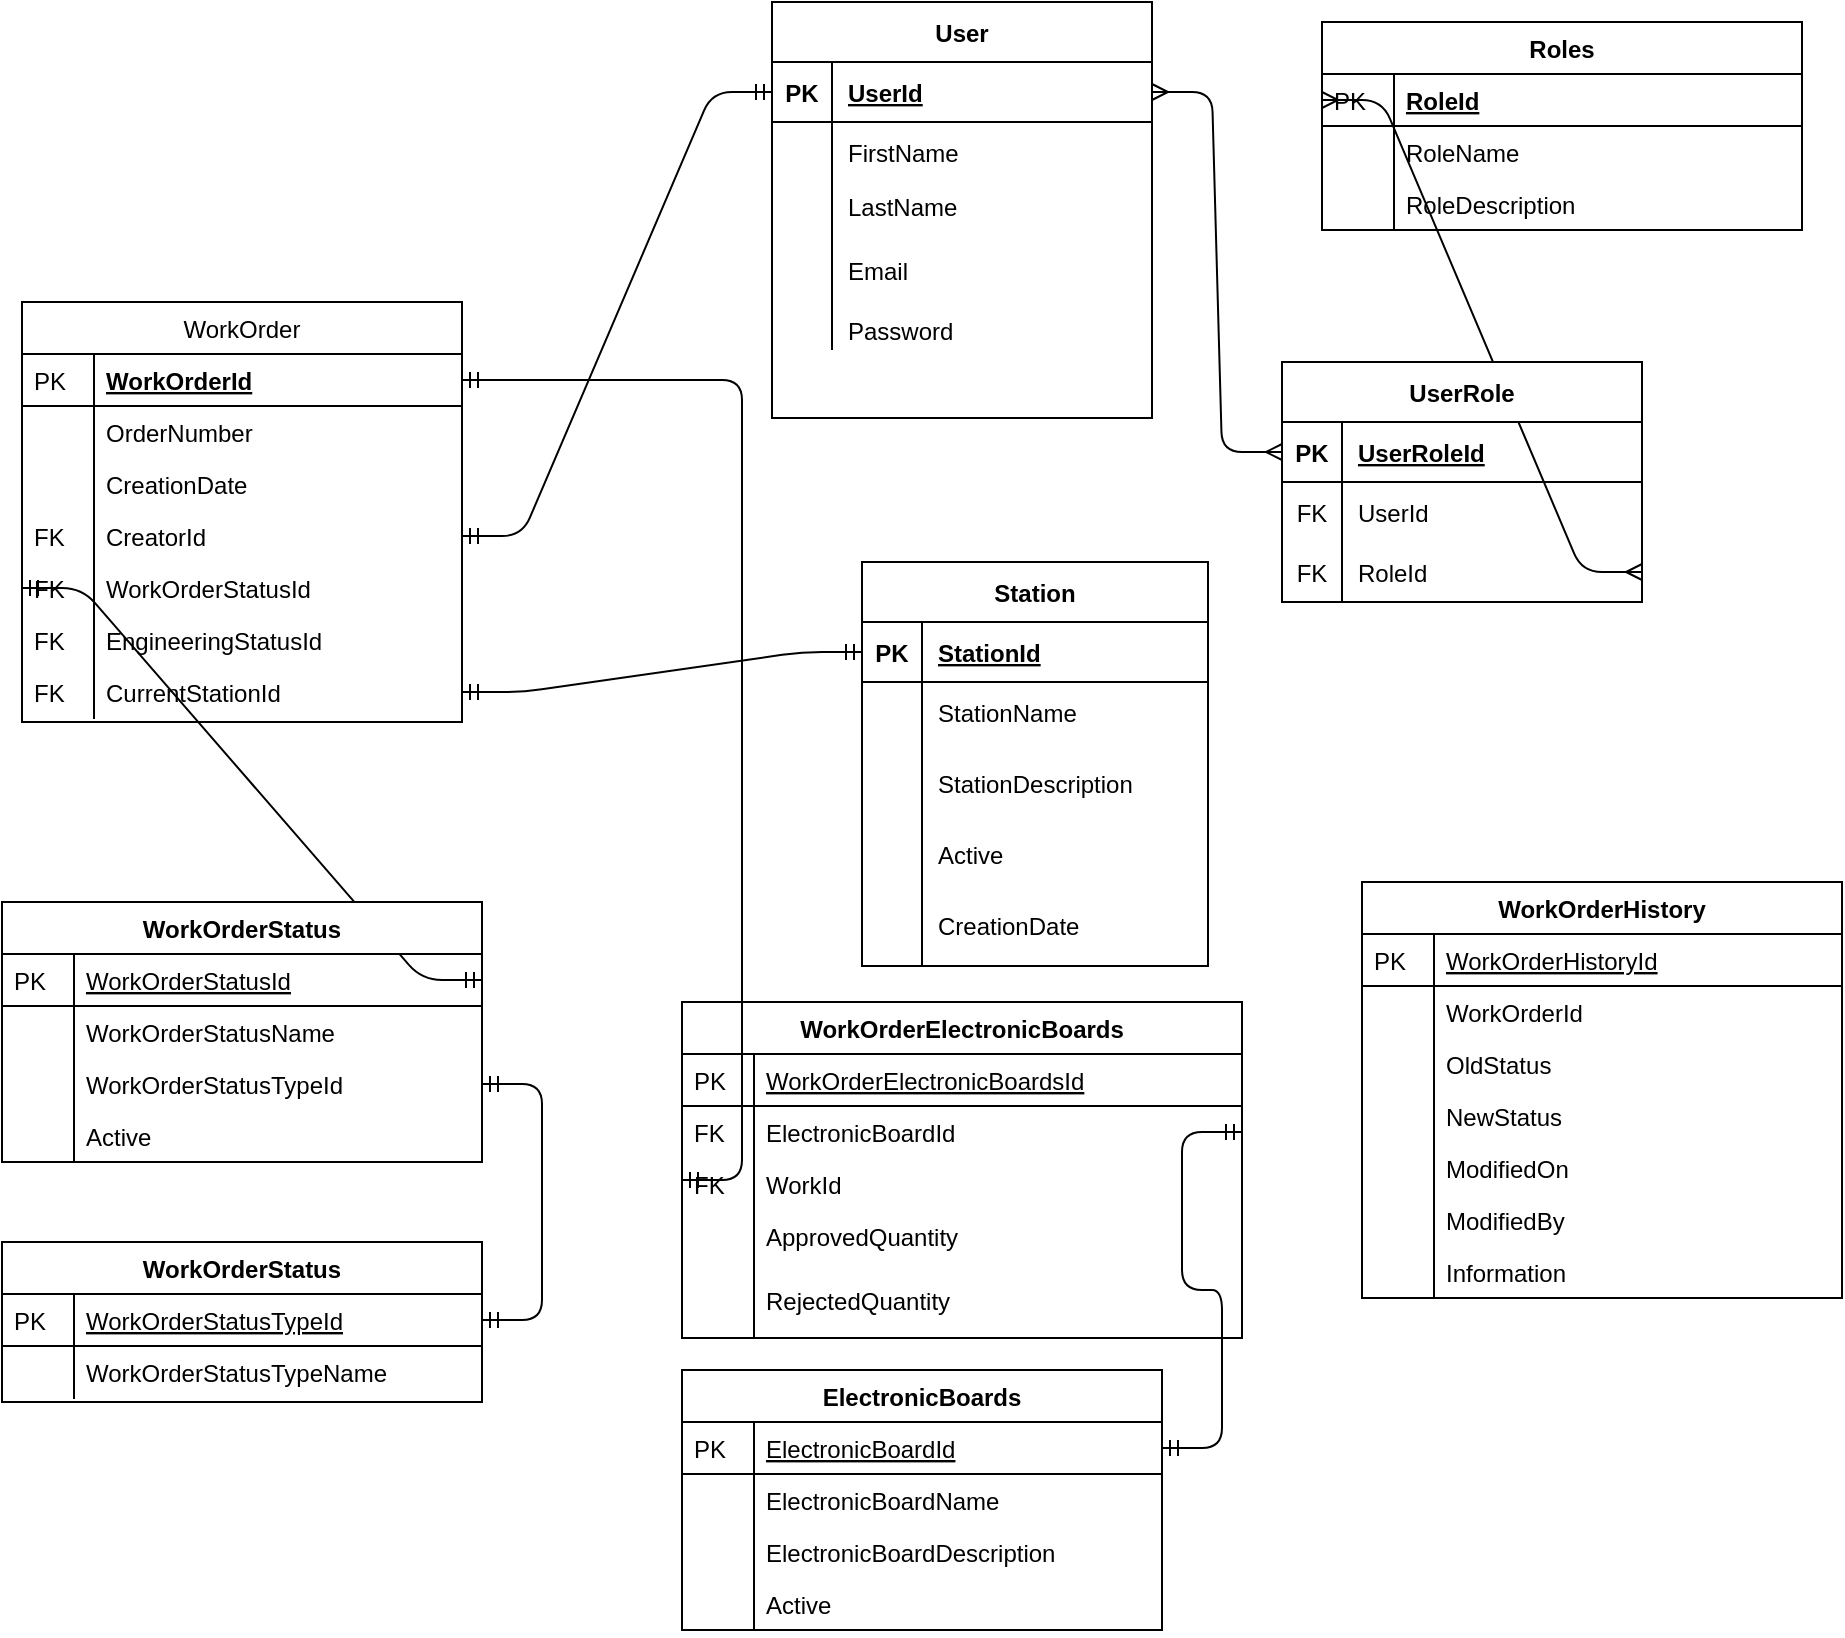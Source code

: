 <mxfile version="13.2.4" type="device" pages="5"><diagram id="C5RBs43oDa-KdzZeNtuy" name="DB-Diagram"><mxGraphModel dx="1421" dy="1005" grid="1" gridSize="10" guides="1" tooltips="1" connect="1" arrows="1" fold="1" page="1" pageScale="1" pageWidth="827" pageHeight="1169" math="0" shadow="0"><root><mxCell id="WIyWlLk6GJQsqaUBKTNV-0"/><mxCell id="WIyWlLk6GJQsqaUBKTNV-1" parent="WIyWlLk6GJQsqaUBKTNV-0"/><mxCell id="q8sE7Io-fOVsXxz8BQ7a-51" value="" style="edgeStyle=entityRelationEdgeStyle;fontSize=12;html=1;endArrow=ERmandOne;startArrow=ERmandOne;entryX=0;entryY=0.5;entryDx=0;entryDy=0;exitX=1;exitY=0.5;exitDx=0;exitDy=0;" parent="WIyWlLk6GJQsqaUBKTNV-1" source="q8sE7Io-fOVsXxz8BQ7a-18" target="q8sE7Io-fOVsXxz8BQ7a-13" edge="1"><mxGeometry width="100" height="100" relative="1" as="geometry"><mxPoint x="130" y="380" as="sourcePoint"/><mxPoint x="230" y="280" as="targetPoint"/></mxGeometry></mxCell><mxCell id="q8sE7Io-fOVsXxz8BQ7a-53" value="" style="edgeStyle=entityRelationEdgeStyle;fontSize=12;html=1;endArrow=ERmandOne;startArrow=ERmandOne;exitX=1;exitY=0.5;exitDx=0;exitDy=0;" parent="WIyWlLk6GJQsqaUBKTNV-1" source="Ykdj-xFRAguw33hhEOfY-18" target="Ykdj-xFRAguw33hhEOfY-15" edge="1"><mxGeometry width="100" height="100" relative="1" as="geometry"><mxPoint x="310" y="639" as="sourcePoint"/><mxPoint x="330" y="275" as="targetPoint"/></mxGeometry></mxCell><mxCell id="q8sE7Io-fOVsXxz8BQ7a-88" value="" style="edgeStyle=entityRelationEdgeStyle;fontSize=12;html=1;endArrow=ERmany;startArrow=ERmany;entryX=0;entryY=0.5;entryDx=0;entryDy=0;exitX=1;exitY=0.5;exitDx=0;exitDy=0;" parent="WIyWlLk6GJQsqaUBKTNV-1" source="q8sE7Io-fOVsXxz8BQ7a-81" target="q8sE7Io-fOVsXxz8BQ7a-55" edge="1"><mxGeometry width="100" height="100" relative="1" as="geometry"><mxPoint x="1280" y="300" as="sourcePoint"/><mxPoint x="1380" y="200" as="targetPoint"/></mxGeometry></mxCell><mxCell id="q8sE7Io-fOVsXxz8BQ7a-102" value="" style="edgeStyle=entityRelationEdgeStyle;fontSize=12;html=1;endArrow=ERmandOne;startArrow=ERmandOne;exitX=1;exitY=0.5;exitDx=0;exitDy=0;entryX=0;entryY=0.5;entryDx=0;entryDy=0;" parent="WIyWlLk6GJQsqaUBKTNV-1" source="q8sE7Io-fOVsXxz8BQ7a-0" target="q8sE7Io-fOVsXxz8BQ7a-62" edge="1"><mxGeometry width="100" height="100" relative="1" as="geometry"><mxPoint x="380" y="220" as="sourcePoint"/><mxPoint x="840" y="120" as="targetPoint"/></mxGeometry></mxCell><mxCell id="q8sE7Io-fOVsXxz8BQ7a-111" value="" style="edgeStyle=entityRelationEdgeStyle;fontSize=12;html=1;endArrow=ERmandOne;startArrow=ERmandOne;exitX=1;exitY=0.5;exitDx=0;exitDy=0;" parent="WIyWlLk6GJQsqaUBKTNV-1" source="q8sE7Io-fOVsXxz8BQ7a-41" target="q8sE7Io-fOVsXxz8BQ7a-32" edge="1"><mxGeometry width="100" height="100" relative="1" as="geometry"><mxPoint x="460" y="440" as="sourcePoint"/><mxPoint x="480" y="660" as="targetPoint"/></mxGeometry></mxCell><mxCell id="q8sE7Io-fOVsXxz8BQ7a-17" value="WorkOrderStatus" style="swimlane;fontStyle=1;childLayout=stackLayout;horizontal=1;startSize=26;horizontalStack=0;resizeParent=1;resizeLast=0;collapsible=1;marginBottom=0;rounded=0;shadow=0;strokeWidth=1;" parent="WIyWlLk6GJQsqaUBKTNV-1" vertex="1"><mxGeometry x="40" y="470" width="240" height="130" as="geometry"><mxRectangle x="260" y="270" width="160" height="26" as="alternateBounds"/></mxGeometry></mxCell><mxCell id="q8sE7Io-fOVsXxz8BQ7a-18" value="WorkOrderStatusId" style="shape=partialRectangle;top=0;left=0;right=0;bottom=1;align=left;verticalAlign=top;fillColor=none;spacingLeft=40;spacingRight=4;overflow=hidden;rotatable=0;points=[[0,0.5],[1,0.5]];portConstraint=eastwest;dropTarget=0;rounded=0;shadow=0;strokeWidth=1;fontStyle=4" parent="q8sE7Io-fOVsXxz8BQ7a-17" vertex="1"><mxGeometry y="26" width="240" height="26" as="geometry"/></mxCell><mxCell id="q8sE7Io-fOVsXxz8BQ7a-19" value="PK" style="shape=partialRectangle;top=0;left=0;bottom=0;fillColor=none;align=left;verticalAlign=top;spacingLeft=4;spacingRight=4;overflow=hidden;rotatable=0;points=[];portConstraint=eastwest;part=1;" parent="q8sE7Io-fOVsXxz8BQ7a-18" vertex="1" connectable="0"><mxGeometry width="36" height="26" as="geometry"/></mxCell><mxCell id="q8sE7Io-fOVsXxz8BQ7a-20" value="WorkOrderStatusName" style="shape=partialRectangle;top=0;left=0;right=0;bottom=0;align=left;verticalAlign=top;fillColor=none;spacingLeft=40;spacingRight=4;overflow=hidden;rotatable=0;points=[[0,0.5],[1,0.5]];portConstraint=eastwest;dropTarget=0;rounded=0;shadow=0;strokeWidth=1;" parent="q8sE7Io-fOVsXxz8BQ7a-17" vertex="1"><mxGeometry y="52" width="240" height="26" as="geometry"/></mxCell><mxCell id="q8sE7Io-fOVsXxz8BQ7a-21" value="" style="shape=partialRectangle;top=0;left=0;bottom=0;fillColor=none;align=left;verticalAlign=top;spacingLeft=4;spacingRight=4;overflow=hidden;rotatable=0;points=[];portConstraint=eastwest;part=1;" parent="q8sE7Io-fOVsXxz8BQ7a-20" vertex="1" connectable="0"><mxGeometry width="36" height="26" as="geometry"/></mxCell><mxCell id="Ykdj-xFRAguw33hhEOfY-15" value="WorkOrderStatusTypeId" style="shape=partialRectangle;top=0;left=0;right=0;bottom=0;align=left;verticalAlign=top;fillColor=none;spacingLeft=40;spacingRight=4;overflow=hidden;rotatable=0;points=[[0,0.5],[1,0.5]];portConstraint=eastwest;dropTarget=0;rounded=0;shadow=0;strokeWidth=1;" vertex="1" parent="q8sE7Io-fOVsXxz8BQ7a-17"><mxGeometry y="78" width="240" height="26" as="geometry"/></mxCell><mxCell id="Ykdj-xFRAguw33hhEOfY-16" value="" style="shape=partialRectangle;top=0;left=0;bottom=0;fillColor=none;align=left;verticalAlign=top;spacingLeft=4;spacingRight=4;overflow=hidden;rotatable=0;points=[];portConstraint=eastwest;part=1;" vertex="1" connectable="0" parent="Ykdj-xFRAguw33hhEOfY-15"><mxGeometry width="36" height="26" as="geometry"/></mxCell><mxCell id="q8sE7Io-fOVsXxz8BQ7a-22" value="Active" style="shape=partialRectangle;top=0;left=0;right=0;bottom=0;align=left;verticalAlign=top;fillColor=none;spacingLeft=40;spacingRight=4;overflow=hidden;rotatable=0;points=[[0,0.5],[1,0.5]];portConstraint=eastwest;dropTarget=0;rounded=0;shadow=0;strokeWidth=1;" parent="q8sE7Io-fOVsXxz8BQ7a-17" vertex="1"><mxGeometry y="104" width="240" height="26" as="geometry"/></mxCell><mxCell id="q8sE7Io-fOVsXxz8BQ7a-23" value="" style="shape=partialRectangle;top=0;left=0;bottom=0;fillColor=none;align=left;verticalAlign=top;spacingLeft=4;spacingRight=4;overflow=hidden;rotatable=0;points=[];portConstraint=eastwest;part=1;" parent="q8sE7Io-fOVsXxz8BQ7a-22" vertex="1" connectable="0"><mxGeometry width="36" height="26" as="geometry"/></mxCell><mxCell id="q8sE7Io-fOVsXxz8BQ7a-54" value="Roles" style="swimlane;fontStyle=1;childLayout=stackLayout;horizontal=1;startSize=26;horizontalStack=0;resizeParent=1;resizeLast=0;collapsible=1;marginBottom=0;rounded=0;shadow=0;strokeWidth=1;" parent="WIyWlLk6GJQsqaUBKTNV-1" vertex="1"><mxGeometry x="700" y="30" width="240" height="104" as="geometry"><mxRectangle x="260" y="270" width="160" height="26" as="alternateBounds"/></mxGeometry></mxCell><mxCell id="q8sE7Io-fOVsXxz8BQ7a-55" value="RoleId" style="shape=partialRectangle;top=0;left=0;right=0;bottom=1;align=left;verticalAlign=top;fillColor=none;spacingLeft=40;spacingRight=4;overflow=hidden;rotatable=0;points=[[0,0.5],[1,0.5]];portConstraint=eastwest;dropTarget=0;rounded=0;shadow=0;strokeWidth=1;fontStyle=5" parent="q8sE7Io-fOVsXxz8BQ7a-54" vertex="1"><mxGeometry y="26" width="240" height="26" as="geometry"/></mxCell><mxCell id="q8sE7Io-fOVsXxz8BQ7a-56" value="PK" style="shape=partialRectangle;top=0;left=0;bottom=0;fillColor=none;align=left;verticalAlign=top;spacingLeft=4;spacingRight=4;overflow=hidden;rotatable=0;points=[];portConstraint=eastwest;part=1;" parent="q8sE7Io-fOVsXxz8BQ7a-55" vertex="1" connectable="0"><mxGeometry width="36" height="26" as="geometry"/></mxCell><mxCell id="q8sE7Io-fOVsXxz8BQ7a-57" value="RoleName" style="shape=partialRectangle;top=0;left=0;right=0;bottom=0;align=left;verticalAlign=top;fillColor=none;spacingLeft=40;spacingRight=4;overflow=hidden;rotatable=0;points=[[0,0.5],[1,0.5]];portConstraint=eastwest;dropTarget=0;rounded=0;shadow=0;strokeWidth=1;" parent="q8sE7Io-fOVsXxz8BQ7a-54" vertex="1"><mxGeometry y="52" width="240" height="26" as="geometry"/></mxCell><mxCell id="q8sE7Io-fOVsXxz8BQ7a-58" value="" style="shape=partialRectangle;top=0;left=0;bottom=0;fillColor=none;align=left;verticalAlign=top;spacingLeft=4;spacingRight=4;overflow=hidden;rotatable=0;points=[];portConstraint=eastwest;part=1;" parent="q8sE7Io-fOVsXxz8BQ7a-57" vertex="1" connectable="0"><mxGeometry width="36" height="26" as="geometry"/></mxCell><mxCell id="QPB1zZfJtrhN8rnq1lmO-6" value="RoleDescription" style="shape=partialRectangle;top=0;left=0;right=0;bottom=0;align=left;verticalAlign=top;fillColor=none;spacingLeft=40;spacingRight=4;overflow=hidden;rotatable=0;points=[[0,0.5],[1,0.5]];portConstraint=eastwest;dropTarget=0;rounded=0;shadow=0;strokeWidth=1;" parent="q8sE7Io-fOVsXxz8BQ7a-54" vertex="1"><mxGeometry y="78" width="240" height="26" as="geometry"/></mxCell><mxCell id="QPB1zZfJtrhN8rnq1lmO-7" value="" style="shape=partialRectangle;top=0;left=0;bottom=0;fillColor=none;align=left;verticalAlign=top;spacingLeft=4;spacingRight=4;overflow=hidden;rotatable=0;points=[];portConstraint=eastwest;part=1;" parent="QPB1zZfJtrhN8rnq1lmO-6" vertex="1" connectable="0"><mxGeometry width="36" height="26" as="geometry"/></mxCell><mxCell id="q8sE7Io-fOVsXxz8BQ7a-74" value="UserRole" style="shape=table;startSize=30;container=1;collapsible=1;childLayout=tableLayout;fixedRows=1;rowLines=0;fontStyle=1;align=center;resizeLast=1;" parent="WIyWlLk6GJQsqaUBKTNV-1" vertex="1"><mxGeometry x="680" y="200" width="180" height="120" as="geometry"/></mxCell><mxCell id="q8sE7Io-fOVsXxz8BQ7a-75" value="" style="shape=partialRectangle;collapsible=0;dropTarget=0;pointerEvents=0;fillColor=none;top=0;left=0;bottom=1;right=0;points=[[0,0.5],[1,0.5]];portConstraint=eastwest;" parent="q8sE7Io-fOVsXxz8BQ7a-74" vertex="1"><mxGeometry y="30" width="180" height="30" as="geometry"/></mxCell><mxCell id="q8sE7Io-fOVsXxz8BQ7a-76" value="PK" style="shape=partialRectangle;connectable=0;fillColor=none;top=0;left=0;bottom=0;right=0;fontStyle=1;overflow=hidden;" parent="q8sE7Io-fOVsXxz8BQ7a-75" vertex="1"><mxGeometry width="30" height="30" as="geometry"/></mxCell><mxCell id="q8sE7Io-fOVsXxz8BQ7a-77" value="UserRoleId" style="shape=partialRectangle;connectable=0;fillColor=none;top=0;left=0;bottom=0;right=0;align=left;spacingLeft=6;fontStyle=5;overflow=hidden;" parent="q8sE7Io-fOVsXxz8BQ7a-75" vertex="1"><mxGeometry x="30" width="150" height="30" as="geometry"/></mxCell><mxCell id="q8sE7Io-fOVsXxz8BQ7a-78" value="" style="shape=partialRectangle;collapsible=0;dropTarget=0;pointerEvents=0;fillColor=none;top=0;left=0;bottom=0;right=0;points=[[0,0.5],[1,0.5]];portConstraint=eastwest;" parent="q8sE7Io-fOVsXxz8BQ7a-74" vertex="1"><mxGeometry y="60" width="180" height="30" as="geometry"/></mxCell><mxCell id="q8sE7Io-fOVsXxz8BQ7a-79" value="FK" style="shape=partialRectangle;connectable=0;fillColor=none;top=0;left=0;bottom=0;right=0;editable=1;overflow=hidden;" parent="q8sE7Io-fOVsXxz8BQ7a-78" vertex="1"><mxGeometry width="30" height="30" as="geometry"/></mxCell><mxCell id="q8sE7Io-fOVsXxz8BQ7a-80" value="UserId" style="shape=partialRectangle;connectable=0;fillColor=none;top=0;left=0;bottom=0;right=0;align=left;spacingLeft=6;overflow=hidden;" parent="q8sE7Io-fOVsXxz8BQ7a-78" vertex="1"><mxGeometry x="30" width="150" height="30" as="geometry"/></mxCell><mxCell id="q8sE7Io-fOVsXxz8BQ7a-81" value="" style="shape=partialRectangle;collapsible=0;dropTarget=0;pointerEvents=0;fillColor=none;top=0;left=0;bottom=0;right=0;points=[[0,0.5],[1,0.5]];portConstraint=eastwest;" parent="q8sE7Io-fOVsXxz8BQ7a-74" vertex="1"><mxGeometry y="90" width="180" height="30" as="geometry"/></mxCell><mxCell id="q8sE7Io-fOVsXxz8BQ7a-82" value="FK" style="shape=partialRectangle;connectable=0;fillColor=none;top=0;left=0;bottom=0;right=0;editable=1;overflow=hidden;" parent="q8sE7Io-fOVsXxz8BQ7a-81" vertex="1"><mxGeometry width="30" height="30" as="geometry"/></mxCell><mxCell id="q8sE7Io-fOVsXxz8BQ7a-83" value="RoleId" style="shape=partialRectangle;connectable=0;fillColor=none;top=0;left=0;bottom=0;right=0;align=left;spacingLeft=6;overflow=hidden;" parent="q8sE7Io-fOVsXxz8BQ7a-81" vertex="1"><mxGeometry x="30" width="150" height="30" as="geometry"/></mxCell><mxCell id="q8sE7Io-fOVsXxz8BQ7a-118" value="" style="edgeStyle=entityRelationEdgeStyle;fontSize=12;html=1;endArrow=ERmany;startArrow=ERmany;entryX=0;entryY=0.5;entryDx=0;entryDy=0;" parent="WIyWlLk6GJQsqaUBKTNV-1" source="q8sE7Io-fOVsXxz8BQ7a-62" target="q8sE7Io-fOVsXxz8BQ7a-75" edge="1"><mxGeometry width="100" height="100" relative="1" as="geometry"><mxPoint x="530" y="60" as="sourcePoint"/><mxPoint x="630" y="-40" as="targetPoint"/></mxGeometry></mxCell><mxCell id="zkfFHV4jXpPFQw0GAbJ--51" value="WorkOrder" style="swimlane;fontStyle=0;childLayout=stackLayout;horizontal=1;startSize=26;horizontalStack=0;resizeParent=1;resizeLast=0;collapsible=1;marginBottom=0;rounded=0;shadow=0;strokeWidth=1;" parent="WIyWlLk6GJQsqaUBKTNV-1" vertex="1"><mxGeometry x="50" y="170" width="220" height="210" as="geometry"><mxRectangle x="20" y="80" width="160" height="26" as="alternateBounds"/></mxGeometry></mxCell><mxCell id="zkfFHV4jXpPFQw0GAbJ--52" value="WorkOrderId&#10;" style="shape=partialRectangle;top=0;left=0;right=0;bottom=1;align=left;verticalAlign=top;fillColor=none;spacingLeft=40;spacingRight=4;overflow=hidden;rotatable=0;points=[[0,0.5],[1,0.5]];portConstraint=eastwest;dropTarget=0;rounded=0;shadow=0;strokeWidth=1;fontStyle=5" parent="zkfFHV4jXpPFQw0GAbJ--51" vertex="1"><mxGeometry y="26" width="220" height="26" as="geometry"/></mxCell><mxCell id="zkfFHV4jXpPFQw0GAbJ--53" value="PK" style="shape=partialRectangle;top=0;left=0;bottom=0;fillColor=none;align=left;verticalAlign=top;spacingLeft=4;spacingRight=4;overflow=hidden;rotatable=0;points=[];portConstraint=eastwest;part=1;" parent="zkfFHV4jXpPFQw0GAbJ--52" vertex="1" connectable="0"><mxGeometry width="36" height="26" as="geometry"/></mxCell><mxCell id="zkfFHV4jXpPFQw0GAbJ--54" value="OrderNumber" style="shape=partialRectangle;top=0;left=0;right=0;bottom=0;align=left;verticalAlign=top;fillColor=none;spacingLeft=40;spacingRight=4;overflow=hidden;rotatable=0;points=[[0,0.5],[1,0.5]];portConstraint=eastwest;dropTarget=0;rounded=0;shadow=0;strokeWidth=1;" parent="zkfFHV4jXpPFQw0GAbJ--51" vertex="1"><mxGeometry y="52" width="220" height="26" as="geometry"/></mxCell><mxCell id="zkfFHV4jXpPFQw0GAbJ--55" value="" style="shape=partialRectangle;top=0;left=0;bottom=0;fillColor=none;align=left;verticalAlign=top;spacingLeft=4;spacingRight=4;overflow=hidden;rotatable=0;points=[];portConstraint=eastwest;part=1;" parent="zkfFHV4jXpPFQw0GAbJ--54" vertex="1" connectable="0"><mxGeometry width="36" height="26" as="geometry"/></mxCell><mxCell id="q8sE7Io-fOVsXxz8BQ7a-2" value="CreationDate" style="shape=partialRectangle;top=0;left=0;right=0;bottom=0;align=left;verticalAlign=top;fillColor=none;spacingLeft=40;spacingRight=4;overflow=hidden;rotatable=0;points=[[0,0.5],[1,0.5]];portConstraint=eastwest;dropTarget=0;rounded=0;shadow=0;strokeWidth=1;" parent="zkfFHV4jXpPFQw0GAbJ--51" vertex="1"><mxGeometry y="78" width="220" height="26" as="geometry"/></mxCell><mxCell id="q8sE7Io-fOVsXxz8BQ7a-3" value="" style="shape=partialRectangle;top=0;left=0;bottom=0;fillColor=none;align=left;verticalAlign=top;spacingLeft=4;spacingRight=4;overflow=hidden;rotatable=0;points=[];portConstraint=eastwest;part=1;" parent="q8sE7Io-fOVsXxz8BQ7a-2" vertex="1" connectable="0"><mxGeometry width="36" height="26" as="geometry"/></mxCell><mxCell id="q8sE7Io-fOVsXxz8BQ7a-0" value="CreatorId&#10;" style="shape=partialRectangle;top=0;left=0;right=0;bottom=0;align=left;verticalAlign=top;fillColor=none;spacingLeft=40;spacingRight=4;overflow=hidden;rotatable=0;points=[[0,0.5],[1,0.5]];portConstraint=eastwest;dropTarget=0;rounded=0;shadow=0;strokeWidth=1;" parent="zkfFHV4jXpPFQw0GAbJ--51" vertex="1"><mxGeometry y="104" width="220" height="26" as="geometry"/></mxCell><mxCell id="q8sE7Io-fOVsXxz8BQ7a-1" value="FK" style="shape=partialRectangle;top=0;left=0;bottom=0;fillColor=none;align=left;verticalAlign=top;spacingLeft=4;spacingRight=4;overflow=hidden;rotatable=0;points=[];portConstraint=eastwest;part=1;" parent="q8sE7Io-fOVsXxz8BQ7a-0" vertex="1" connectable="0"><mxGeometry width="36" height="26" as="geometry"/></mxCell><mxCell id="q8sE7Io-fOVsXxz8BQ7a-13" value="WorkOrderStatusId" style="shape=partialRectangle;top=0;left=0;right=0;bottom=0;align=left;verticalAlign=top;fillColor=none;spacingLeft=40;spacingRight=4;overflow=hidden;rotatable=0;points=[[0,0.5],[1,0.5]];portConstraint=eastwest;dropTarget=0;rounded=0;shadow=0;strokeWidth=1;" parent="zkfFHV4jXpPFQw0GAbJ--51" vertex="1"><mxGeometry y="130" width="220" height="26" as="geometry"/></mxCell><mxCell id="q8sE7Io-fOVsXxz8BQ7a-14" value="FK" style="shape=partialRectangle;top=0;left=0;bottom=0;fillColor=none;align=left;verticalAlign=top;spacingLeft=4;spacingRight=4;overflow=hidden;rotatable=0;points=[];portConstraint=eastwest;part=1;" parent="q8sE7Io-fOVsXxz8BQ7a-13" vertex="1" connectable="0"><mxGeometry width="36" height="26" as="geometry"/></mxCell><mxCell id="q8sE7Io-fOVsXxz8BQ7a-114" value="EngineeringStatusId" style="shape=partialRectangle;top=0;left=0;right=0;bottom=0;align=left;verticalAlign=top;fillColor=none;spacingLeft=40;spacingRight=4;overflow=hidden;rotatable=0;points=[[0,0.5],[1,0.5]];portConstraint=eastwest;dropTarget=0;rounded=0;shadow=0;strokeWidth=1;" parent="zkfFHV4jXpPFQw0GAbJ--51" vertex="1"><mxGeometry y="156" width="220" height="26" as="geometry"/></mxCell><mxCell id="q8sE7Io-fOVsXxz8BQ7a-115" value="FK" style="shape=partialRectangle;top=0;left=0;bottom=0;fillColor=none;align=left;verticalAlign=top;spacingLeft=4;spacingRight=4;overflow=hidden;rotatable=0;points=[];portConstraint=eastwest;part=1;" parent="q8sE7Io-fOVsXxz8BQ7a-114" vertex="1" connectable="0"><mxGeometry width="36" height="26" as="geometry"/></mxCell><mxCell id="q8sE7Io-fOVsXxz8BQ7a-121" value="CurrentStationId" style="shape=partialRectangle;top=0;left=0;right=0;bottom=0;align=left;verticalAlign=top;fillColor=none;spacingLeft=40;spacingRight=4;overflow=hidden;rotatable=0;points=[[0,0.5],[1,0.5]];portConstraint=eastwest;dropTarget=0;rounded=0;shadow=0;strokeWidth=1;" parent="zkfFHV4jXpPFQw0GAbJ--51" vertex="1"><mxGeometry y="182" width="220" height="26" as="geometry"/></mxCell><mxCell id="q8sE7Io-fOVsXxz8BQ7a-122" value="FK" style="shape=partialRectangle;top=0;left=0;bottom=0;fillColor=none;align=left;verticalAlign=top;spacingLeft=4;spacingRight=4;overflow=hidden;rotatable=0;points=[];portConstraint=eastwest;part=1;" parent="q8sE7Io-fOVsXxz8BQ7a-121" vertex="1" connectable="0"><mxGeometry width="36" height="26" as="geometry"/></mxCell><mxCell id="q8sE7Io-fOVsXxz8BQ7a-136" value="" style="edgeStyle=entityRelationEdgeStyle;fontSize=12;html=1;endArrow=ERmandOne;startArrow=ERmandOne;entryX=0;entryY=0.5;entryDx=0;entryDy=0;exitX=1;exitY=0.5;exitDx=0;exitDy=0;" parent="WIyWlLk6GJQsqaUBKTNV-1" source="q8sE7Io-fOVsXxz8BQ7a-121" target="q8sE7Io-fOVsXxz8BQ7a-124" edge="1"><mxGeometry width="100" height="100" relative="1" as="geometry"><mxPoint x="700" y="530" as="sourcePoint"/><mxPoint x="800" y="430" as="targetPoint"/></mxGeometry></mxCell><mxCell id="q8sE7Io-fOVsXxz8BQ7a-31" value="ElectronicBoards" style="swimlane;fontStyle=1;childLayout=stackLayout;horizontal=1;startSize=26;horizontalStack=0;resizeParent=1;resizeLast=0;collapsible=1;marginBottom=0;rounded=0;shadow=0;strokeWidth=1;" parent="WIyWlLk6GJQsqaUBKTNV-1" vertex="1"><mxGeometry x="380" y="704" width="240" height="130" as="geometry"><mxRectangle x="260" y="270" width="160" height="26" as="alternateBounds"/></mxGeometry></mxCell><mxCell id="q8sE7Io-fOVsXxz8BQ7a-32" value="ElectronicBoardId" style="shape=partialRectangle;top=0;left=0;right=0;bottom=1;align=left;verticalAlign=top;fillColor=none;spacingLeft=40;spacingRight=4;overflow=hidden;rotatable=0;points=[[0,0.5],[1,0.5]];portConstraint=eastwest;dropTarget=0;rounded=0;shadow=0;strokeWidth=1;fontStyle=4" parent="q8sE7Io-fOVsXxz8BQ7a-31" vertex="1"><mxGeometry y="26" width="240" height="26" as="geometry"/></mxCell><mxCell id="q8sE7Io-fOVsXxz8BQ7a-33" value="PK" style="shape=partialRectangle;top=0;left=0;bottom=0;fillColor=none;align=left;verticalAlign=top;spacingLeft=4;spacingRight=4;overflow=hidden;rotatable=0;points=[];portConstraint=eastwest;part=1;" parent="q8sE7Io-fOVsXxz8BQ7a-32" vertex="1" connectable="0"><mxGeometry width="36" height="26" as="geometry"/></mxCell><mxCell id="q8sE7Io-fOVsXxz8BQ7a-36" value="ElectronicBoardName" style="shape=partialRectangle;top=0;left=0;right=0;bottom=0;align=left;verticalAlign=top;fillColor=none;spacingLeft=40;spacingRight=4;overflow=hidden;rotatable=0;points=[[0,0.5],[1,0.5]];portConstraint=eastwest;dropTarget=0;rounded=0;shadow=0;strokeWidth=1;" parent="q8sE7Io-fOVsXxz8BQ7a-31" vertex="1"><mxGeometry y="52" width="240" height="26" as="geometry"/></mxCell><mxCell id="q8sE7Io-fOVsXxz8BQ7a-37" value="" style="shape=partialRectangle;top=0;left=0;bottom=0;fillColor=none;align=left;verticalAlign=top;spacingLeft=4;spacingRight=4;overflow=hidden;rotatable=0;points=[];portConstraint=eastwest;part=1;" parent="q8sE7Io-fOVsXxz8BQ7a-36" vertex="1" connectable="0"><mxGeometry width="36" height="26" as="geometry"/></mxCell><mxCell id="q8sE7Io-fOVsXxz8BQ7a-34" value="ElectronicBoardDescription" style="shape=partialRectangle;top=0;left=0;right=0;bottom=0;align=left;verticalAlign=top;fillColor=none;spacingLeft=40;spacingRight=4;overflow=hidden;rotatable=0;points=[[0,0.5],[1,0.5]];portConstraint=eastwest;dropTarget=0;rounded=0;shadow=0;strokeWidth=1;" parent="q8sE7Io-fOVsXxz8BQ7a-31" vertex="1"><mxGeometry y="78" width="240" height="26" as="geometry"/></mxCell><mxCell id="q8sE7Io-fOVsXxz8BQ7a-35" value="" style="shape=partialRectangle;top=0;left=0;bottom=0;fillColor=none;align=left;verticalAlign=top;spacingLeft=4;spacingRight=4;overflow=hidden;rotatable=0;points=[];portConstraint=eastwest;part=1;" parent="q8sE7Io-fOVsXxz8BQ7a-34" vertex="1" connectable="0"><mxGeometry width="36" height="26" as="geometry"/></mxCell><mxCell id="QPB1zZfJtrhN8rnq1lmO-8" value="Active" style="shape=partialRectangle;top=0;left=0;right=0;bottom=0;align=left;verticalAlign=top;fillColor=none;spacingLeft=40;spacingRight=4;overflow=hidden;rotatable=0;points=[[0,0.5],[1,0.5]];portConstraint=eastwest;dropTarget=0;rounded=0;shadow=0;strokeWidth=1;" parent="q8sE7Io-fOVsXxz8BQ7a-31" vertex="1"><mxGeometry y="104" width="240" height="26" as="geometry"/></mxCell><mxCell id="QPB1zZfJtrhN8rnq1lmO-9" value="" style="shape=partialRectangle;top=0;left=0;bottom=0;fillColor=none;align=left;verticalAlign=top;spacingLeft=4;spacingRight=4;overflow=hidden;rotatable=0;points=[];portConstraint=eastwest;part=1;" parent="QPB1zZfJtrhN8rnq1lmO-8" vertex="1" connectable="0"><mxGeometry width="36" height="26" as="geometry"/></mxCell><mxCell id="q8sE7Io-fOVsXxz8BQ7a-38" value="WorkOrderElectronicBoards" style="swimlane;fontStyle=1;childLayout=stackLayout;horizontal=1;startSize=26;horizontalStack=0;resizeParent=1;resizeLast=0;collapsible=1;marginBottom=0;rounded=0;shadow=0;strokeWidth=1;" parent="WIyWlLk6GJQsqaUBKTNV-1" vertex="1"><mxGeometry x="380" y="520" width="280" height="168" as="geometry"><mxRectangle x="260" y="270" width="160" height="26" as="alternateBounds"/></mxGeometry></mxCell><mxCell id="QPB1zZfJtrhN8rnq1lmO-12" value="" style="edgeStyle=entityRelationEdgeStyle;fontSize=12;html=1;endArrow=ERmandOne;startArrow=ERmandOne;" parent="q8sE7Io-fOVsXxz8BQ7a-38" target="zkfFHV4jXpPFQw0GAbJ--52" edge="1"><mxGeometry width="100" height="100" relative="1" as="geometry"><mxPoint y="89" as="sourcePoint"/><mxPoint x="100" y="-11" as="targetPoint"/></mxGeometry></mxCell><mxCell id="q8sE7Io-fOVsXxz8BQ7a-39" value="WorkOrderElectronicBoardsId" style="shape=partialRectangle;top=0;left=0;right=0;bottom=1;align=left;verticalAlign=top;fillColor=none;spacingLeft=40;spacingRight=4;overflow=hidden;rotatable=0;points=[[0,0.5],[1,0.5]];portConstraint=eastwest;dropTarget=0;rounded=0;shadow=0;strokeWidth=1;fontStyle=4" parent="q8sE7Io-fOVsXxz8BQ7a-38" vertex="1"><mxGeometry y="26" width="280" height="26" as="geometry"/></mxCell><mxCell id="q8sE7Io-fOVsXxz8BQ7a-40" value="PK" style="shape=partialRectangle;top=0;left=0;bottom=0;fillColor=none;align=left;verticalAlign=top;spacingLeft=4;spacingRight=4;overflow=hidden;rotatable=0;points=[];portConstraint=eastwest;part=1;" parent="q8sE7Io-fOVsXxz8BQ7a-39" vertex="1" connectable="0"><mxGeometry width="36" height="26" as="geometry"/></mxCell><mxCell id="q8sE7Io-fOVsXxz8BQ7a-41" value="ElectronicBoardId" style="shape=partialRectangle;top=0;left=0;right=0;bottom=0;align=left;verticalAlign=top;fillColor=none;spacingLeft=40;spacingRight=4;overflow=hidden;rotatable=0;points=[[0,0.5],[1,0.5]];portConstraint=eastwest;dropTarget=0;rounded=0;shadow=0;strokeWidth=1;" parent="q8sE7Io-fOVsXxz8BQ7a-38" vertex="1"><mxGeometry y="52" width="280" height="26" as="geometry"/></mxCell><mxCell id="q8sE7Io-fOVsXxz8BQ7a-42" value="FK" style="shape=partialRectangle;top=0;left=0;bottom=0;fillColor=none;align=left;verticalAlign=top;spacingLeft=4;spacingRight=4;overflow=hidden;rotatable=0;points=[];portConstraint=eastwest;part=1;" parent="q8sE7Io-fOVsXxz8BQ7a-41" vertex="1" connectable="0"><mxGeometry width="36" height="26" as="geometry"/></mxCell><mxCell id="QPB1zZfJtrhN8rnq1lmO-10" value="WorkId" style="shape=partialRectangle;top=0;left=0;right=0;bottom=0;align=left;verticalAlign=top;fillColor=none;spacingLeft=40;spacingRight=4;overflow=hidden;rotatable=0;points=[[0,0.5],[1,0.5]];portConstraint=eastwest;dropTarget=0;rounded=0;shadow=0;strokeWidth=1;" parent="q8sE7Io-fOVsXxz8BQ7a-38" vertex="1"><mxGeometry y="78" width="280" height="26" as="geometry"/></mxCell><mxCell id="QPB1zZfJtrhN8rnq1lmO-11" value="FK" style="shape=partialRectangle;top=0;left=0;bottom=0;fillColor=none;align=left;verticalAlign=top;spacingLeft=4;spacingRight=4;overflow=hidden;rotatable=0;points=[];portConstraint=eastwest;part=1;" parent="QPB1zZfJtrhN8rnq1lmO-10" vertex="1" connectable="0"><mxGeometry width="36" height="26" as="geometry"/></mxCell><mxCell id="q8sE7Io-fOVsXxz8BQ7a-43" value="ApprovedQuantity" style="shape=partialRectangle;top=0;left=0;right=0;bottom=0;align=left;verticalAlign=top;fillColor=none;spacingLeft=40;spacingRight=4;overflow=hidden;rotatable=0;points=[[0,0.5],[1,0.5]];portConstraint=eastwest;dropTarget=0;rounded=0;shadow=0;strokeWidth=1;" parent="q8sE7Io-fOVsXxz8BQ7a-38" vertex="1"><mxGeometry y="104" width="280" height="32" as="geometry"/></mxCell><mxCell id="q8sE7Io-fOVsXxz8BQ7a-44" value="" style="shape=partialRectangle;top=0;left=0;bottom=0;fillColor=none;align=left;verticalAlign=top;spacingLeft=4;spacingRight=4;overflow=hidden;rotatable=0;points=[];portConstraint=eastwest;part=1;" parent="q8sE7Io-fOVsXxz8BQ7a-43" vertex="1" connectable="0"><mxGeometry width="36" height="32" as="geometry"/></mxCell><mxCell id="q8sE7Io-fOVsXxz8BQ7a-105" value="RejectedQuantity" style="shape=partialRectangle;top=0;left=0;right=0;bottom=0;align=left;verticalAlign=top;fillColor=none;spacingLeft=40;spacingRight=4;overflow=hidden;rotatable=0;points=[[0,0.5],[1,0.5]];portConstraint=eastwest;dropTarget=0;rounded=0;shadow=0;strokeWidth=1;" parent="q8sE7Io-fOVsXxz8BQ7a-38" vertex="1"><mxGeometry y="136" width="280" height="32" as="geometry"/></mxCell><mxCell id="q8sE7Io-fOVsXxz8BQ7a-106" value="" style="shape=partialRectangle;top=0;left=0;bottom=0;fillColor=none;align=left;verticalAlign=top;spacingLeft=4;spacingRight=4;overflow=hidden;rotatable=0;points=[];portConstraint=eastwest;part=1;" parent="q8sE7Io-fOVsXxz8BQ7a-105" vertex="1" connectable="0"><mxGeometry width="36" height="32" as="geometry"/></mxCell><mxCell id="q8sE7Io-fOVsXxz8BQ7a-123" value="Station" style="shape=table;startSize=30;container=1;collapsible=1;childLayout=tableLayout;fixedRows=1;rowLines=0;fontStyle=1;align=center;resizeLast=1;" parent="WIyWlLk6GJQsqaUBKTNV-1" vertex="1"><mxGeometry x="470" y="300" width="173" height="202" as="geometry"/></mxCell><mxCell id="q8sE7Io-fOVsXxz8BQ7a-124" value="" style="shape=partialRectangle;collapsible=0;dropTarget=0;pointerEvents=0;fillColor=none;top=0;left=0;bottom=1;right=0;points=[[0,0.5],[1,0.5]];portConstraint=eastwest;" parent="q8sE7Io-fOVsXxz8BQ7a-123" vertex="1"><mxGeometry y="30" width="173" height="30" as="geometry"/></mxCell><mxCell id="q8sE7Io-fOVsXxz8BQ7a-125" value="PK" style="shape=partialRectangle;connectable=0;fillColor=none;top=0;left=0;bottom=0;right=0;fontStyle=1;overflow=hidden;" parent="q8sE7Io-fOVsXxz8BQ7a-124" vertex="1"><mxGeometry width="30" height="30" as="geometry"/></mxCell><mxCell id="q8sE7Io-fOVsXxz8BQ7a-126" value="StationId" style="shape=partialRectangle;connectable=0;fillColor=none;top=0;left=0;bottom=0;right=0;align=left;spacingLeft=6;fontStyle=5;overflow=hidden;" parent="q8sE7Io-fOVsXxz8BQ7a-124" vertex="1"><mxGeometry x="30" width="143" height="30" as="geometry"/></mxCell><mxCell id="q8sE7Io-fOVsXxz8BQ7a-127" value="" style="shape=partialRectangle;collapsible=0;dropTarget=0;pointerEvents=0;fillColor=none;top=0;left=0;bottom=0;right=0;points=[[0,0.5],[1,0.5]];portConstraint=eastwest;" parent="q8sE7Io-fOVsXxz8BQ7a-123" vertex="1"><mxGeometry y="60" width="173" height="30" as="geometry"/></mxCell><mxCell id="q8sE7Io-fOVsXxz8BQ7a-128" value="" style="shape=partialRectangle;connectable=0;fillColor=none;top=0;left=0;bottom=0;right=0;editable=1;overflow=hidden;" parent="q8sE7Io-fOVsXxz8BQ7a-127" vertex="1"><mxGeometry width="30" height="30" as="geometry"/></mxCell><mxCell id="q8sE7Io-fOVsXxz8BQ7a-129" value="StationName" style="shape=partialRectangle;connectable=0;fillColor=none;top=0;left=0;bottom=0;right=0;align=left;spacingLeft=6;overflow=hidden;" parent="q8sE7Io-fOVsXxz8BQ7a-127" vertex="1"><mxGeometry x="30" width="143" height="30" as="geometry"/></mxCell><mxCell id="q8sE7Io-fOVsXxz8BQ7a-130" value="" style="shape=partialRectangle;collapsible=0;dropTarget=0;pointerEvents=0;fillColor=none;top=0;left=0;bottom=0;right=0;points=[[0,0.5],[1,0.5]];portConstraint=eastwest;" parent="q8sE7Io-fOVsXxz8BQ7a-123" vertex="1"><mxGeometry y="90" width="173" height="41" as="geometry"/></mxCell><mxCell id="q8sE7Io-fOVsXxz8BQ7a-131" value="" style="shape=partialRectangle;connectable=0;fillColor=none;top=0;left=0;bottom=0;right=0;editable=1;overflow=hidden;" parent="q8sE7Io-fOVsXxz8BQ7a-130" vertex="1"><mxGeometry width="30" height="41" as="geometry"/></mxCell><mxCell id="q8sE7Io-fOVsXxz8BQ7a-132" value="StationDescription" style="shape=partialRectangle;connectable=0;fillColor=none;top=0;left=0;bottom=0;right=0;align=left;spacingLeft=6;overflow=hidden;" parent="q8sE7Io-fOVsXxz8BQ7a-130" vertex="1"><mxGeometry x="30" width="143" height="41" as="geometry"/></mxCell><mxCell id="QPB1zZfJtrhN8rnq1lmO-0" value="" style="shape=partialRectangle;collapsible=0;dropTarget=0;pointerEvents=0;fillColor=none;top=0;left=0;bottom=0;right=0;points=[[0,0.5],[1,0.5]];portConstraint=eastwest;" parent="q8sE7Io-fOVsXxz8BQ7a-123" vertex="1"><mxGeometry y="131" width="173" height="30" as="geometry"/></mxCell><mxCell id="QPB1zZfJtrhN8rnq1lmO-1" value="" style="shape=partialRectangle;connectable=0;fillColor=none;top=0;left=0;bottom=0;right=0;editable=1;overflow=hidden;" parent="QPB1zZfJtrhN8rnq1lmO-0" vertex="1"><mxGeometry width="30" height="30" as="geometry"/></mxCell><mxCell id="QPB1zZfJtrhN8rnq1lmO-2" value="Active" style="shape=partialRectangle;connectable=0;fillColor=none;top=0;left=0;bottom=0;right=0;align=left;spacingLeft=6;overflow=hidden;" parent="QPB1zZfJtrhN8rnq1lmO-0" vertex="1"><mxGeometry x="30" width="143" height="30" as="geometry"/></mxCell><mxCell id="QPB1zZfJtrhN8rnq1lmO-3" value="" style="shape=partialRectangle;collapsible=0;dropTarget=0;pointerEvents=0;fillColor=none;top=0;left=0;bottom=0;right=0;points=[[0,0.5],[1,0.5]];portConstraint=eastwest;" parent="q8sE7Io-fOVsXxz8BQ7a-123" vertex="1"><mxGeometry y="161" width="173" height="41" as="geometry"/></mxCell><mxCell id="QPB1zZfJtrhN8rnq1lmO-4" value="" style="shape=partialRectangle;connectable=0;fillColor=none;top=0;left=0;bottom=0;right=0;editable=1;overflow=hidden;" parent="QPB1zZfJtrhN8rnq1lmO-3" vertex="1"><mxGeometry width="30" height="41" as="geometry"/></mxCell><mxCell id="QPB1zZfJtrhN8rnq1lmO-5" value="CreationDate" style="shape=partialRectangle;connectable=0;fillColor=none;top=0;left=0;bottom=0;right=0;align=left;spacingLeft=6;overflow=hidden;" parent="QPB1zZfJtrhN8rnq1lmO-3" vertex="1"><mxGeometry x="30" width="143" height="41" as="geometry"/></mxCell><mxCell id="q8sE7Io-fOVsXxz8BQ7a-61" value="User" style="shape=table;startSize=30;container=1;collapsible=1;childLayout=tableLayout;fixedRows=1;rowLines=0;fontStyle=1;align=center;resizeLast=1;" parent="WIyWlLk6GJQsqaUBKTNV-1" vertex="1"><mxGeometry x="425" y="20" width="190" height="208" as="geometry"/></mxCell><mxCell id="q8sE7Io-fOVsXxz8BQ7a-62" value="" style="shape=partialRectangle;collapsible=0;dropTarget=0;pointerEvents=0;fillColor=none;top=0;left=0;bottom=1;right=0;points=[[0,0.5],[1,0.5]];portConstraint=eastwest;" parent="q8sE7Io-fOVsXxz8BQ7a-61" vertex="1"><mxGeometry y="30" width="190" height="30" as="geometry"/></mxCell><mxCell id="q8sE7Io-fOVsXxz8BQ7a-63" value="PK" style="shape=partialRectangle;connectable=0;fillColor=none;top=0;left=0;bottom=0;right=0;fontStyle=1;overflow=hidden;" parent="q8sE7Io-fOVsXxz8BQ7a-62" vertex="1"><mxGeometry width="30" height="30" as="geometry"/></mxCell><mxCell id="q8sE7Io-fOVsXxz8BQ7a-64" value="UserId" style="shape=partialRectangle;connectable=0;fillColor=none;top=0;left=0;bottom=0;right=0;align=left;spacingLeft=6;fontStyle=5;overflow=hidden;" parent="q8sE7Io-fOVsXxz8BQ7a-62" vertex="1"><mxGeometry x="30" width="160" height="30" as="geometry"/></mxCell><mxCell id="q8sE7Io-fOVsXxz8BQ7a-65" value="" style="shape=partialRectangle;collapsible=0;dropTarget=0;pointerEvents=0;fillColor=none;top=0;left=0;bottom=0;right=0;points=[[0,0.5],[1,0.5]];portConstraint=eastwest;" parent="q8sE7Io-fOVsXxz8BQ7a-61" vertex="1"><mxGeometry y="60" width="190" height="30" as="geometry"/></mxCell><mxCell id="q8sE7Io-fOVsXxz8BQ7a-66" value="" style="shape=partialRectangle;connectable=0;fillColor=none;top=0;left=0;bottom=0;right=0;editable=1;overflow=hidden;" parent="q8sE7Io-fOVsXxz8BQ7a-65" vertex="1"><mxGeometry width="30" height="30" as="geometry"/></mxCell><mxCell id="q8sE7Io-fOVsXxz8BQ7a-67" value="FirstName" style="shape=partialRectangle;connectable=0;fillColor=none;top=0;left=0;bottom=0;right=0;align=left;spacingLeft=6;overflow=hidden;" parent="q8sE7Io-fOVsXxz8BQ7a-65" vertex="1"><mxGeometry x="30" width="160" height="30" as="geometry"/></mxCell><mxCell id="q8sE7Io-fOVsXxz8BQ7a-68" value="" style="shape=partialRectangle;collapsible=0;dropTarget=0;pointerEvents=0;fillColor=none;top=0;left=0;bottom=0;right=0;points=[[0,0.5],[1,0.5]];portConstraint=eastwest;" parent="q8sE7Io-fOVsXxz8BQ7a-61" vertex="1"><mxGeometry y="90" width="190" height="24" as="geometry"/></mxCell><mxCell id="q8sE7Io-fOVsXxz8BQ7a-69" value="" style="shape=partialRectangle;connectable=0;fillColor=none;top=0;left=0;bottom=0;right=0;editable=1;overflow=hidden;" parent="q8sE7Io-fOVsXxz8BQ7a-68" vertex="1"><mxGeometry width="30" height="24" as="geometry"/></mxCell><mxCell id="q8sE7Io-fOVsXxz8BQ7a-70" value="LastName" style="shape=partialRectangle;connectable=0;fillColor=none;top=0;left=0;bottom=0;right=0;align=left;spacingLeft=6;overflow=hidden;" parent="q8sE7Io-fOVsXxz8BQ7a-68" vertex="1"><mxGeometry x="30" width="160" height="24" as="geometry"/></mxCell><mxCell id="q8sE7Io-fOVsXxz8BQ7a-71" value="" style="shape=partialRectangle;collapsible=0;dropTarget=0;pointerEvents=0;fillColor=none;top=0;left=0;bottom=0;right=0;points=[[0,0.5],[1,0.5]];portConstraint=eastwest;" parent="q8sE7Io-fOVsXxz8BQ7a-61" vertex="1"><mxGeometry y="114" width="190" height="40" as="geometry"/></mxCell><mxCell id="q8sE7Io-fOVsXxz8BQ7a-72" value="" style="shape=partialRectangle;connectable=0;fillColor=none;top=0;left=0;bottom=0;right=0;editable=1;overflow=hidden;" parent="q8sE7Io-fOVsXxz8BQ7a-71" vertex="1"><mxGeometry width="30" height="40" as="geometry"/></mxCell><mxCell id="q8sE7Io-fOVsXxz8BQ7a-73" value="Email" style="shape=partialRectangle;connectable=0;fillColor=none;top=0;left=0;bottom=0;right=0;align=left;spacingLeft=6;overflow=hidden;" parent="q8sE7Io-fOVsXxz8BQ7a-71" vertex="1"><mxGeometry x="30" width="160" height="40" as="geometry"/></mxCell><mxCell id="q8sE7Io-fOVsXxz8BQ7a-96" value="" style="shape=partialRectangle;collapsible=0;dropTarget=0;pointerEvents=0;fillColor=none;top=0;left=0;bottom=0;right=0;points=[[0,0.5],[1,0.5]];portConstraint=eastwest;" parent="q8sE7Io-fOVsXxz8BQ7a-61" vertex="1"><mxGeometry y="154" width="190" height="20" as="geometry"/></mxCell><mxCell id="q8sE7Io-fOVsXxz8BQ7a-97" value="" style="shape=partialRectangle;connectable=0;fillColor=none;top=0;left=0;bottom=0;right=0;editable=1;overflow=hidden;" parent="q8sE7Io-fOVsXxz8BQ7a-96" vertex="1"><mxGeometry width="30" height="20" as="geometry"/></mxCell><mxCell id="q8sE7Io-fOVsXxz8BQ7a-98" value="Password" style="shape=partialRectangle;connectable=0;fillColor=none;top=0;left=0;bottom=0;right=0;align=left;spacingLeft=6;overflow=hidden;" parent="q8sE7Io-fOVsXxz8BQ7a-96" vertex="1"><mxGeometry x="30" width="160" height="20" as="geometry"/></mxCell><mxCell id="Ykdj-xFRAguw33hhEOfY-0" value="WorkOrderHistory" style="swimlane;fontStyle=1;childLayout=stackLayout;horizontal=1;startSize=26;horizontalStack=0;resizeParent=1;resizeLast=0;collapsible=1;marginBottom=0;rounded=0;shadow=0;strokeWidth=1;" vertex="1" parent="WIyWlLk6GJQsqaUBKTNV-1"><mxGeometry x="720" y="460" width="240" height="208" as="geometry"><mxRectangle x="260" y="270" width="160" height="26" as="alternateBounds"/></mxGeometry></mxCell><mxCell id="Ykdj-xFRAguw33hhEOfY-1" value="WorkOrderHistoryId" style="shape=partialRectangle;top=0;left=0;right=0;bottom=1;align=left;verticalAlign=top;fillColor=none;spacingLeft=40;spacingRight=4;overflow=hidden;rotatable=0;points=[[0,0.5],[1,0.5]];portConstraint=eastwest;dropTarget=0;rounded=0;shadow=0;strokeWidth=1;fontStyle=4" vertex="1" parent="Ykdj-xFRAguw33hhEOfY-0"><mxGeometry y="26" width="240" height="26" as="geometry"/></mxCell><mxCell id="Ykdj-xFRAguw33hhEOfY-2" value="PK" style="shape=partialRectangle;top=0;left=0;bottom=0;fillColor=none;align=left;verticalAlign=top;spacingLeft=4;spacingRight=4;overflow=hidden;rotatable=0;points=[];portConstraint=eastwest;part=1;" vertex="1" connectable="0" parent="Ykdj-xFRAguw33hhEOfY-1"><mxGeometry width="36" height="26" as="geometry"/></mxCell><mxCell id="Ykdj-xFRAguw33hhEOfY-3" value="WorkOrderId" style="shape=partialRectangle;top=0;left=0;right=0;bottom=0;align=left;verticalAlign=top;fillColor=none;spacingLeft=40;spacingRight=4;overflow=hidden;rotatable=0;points=[[0,0.5],[1,0.5]];portConstraint=eastwest;dropTarget=0;rounded=0;shadow=0;strokeWidth=1;" vertex="1" parent="Ykdj-xFRAguw33hhEOfY-0"><mxGeometry y="52" width="240" height="26" as="geometry"/></mxCell><mxCell id="Ykdj-xFRAguw33hhEOfY-4" value="" style="shape=partialRectangle;top=0;left=0;bottom=0;fillColor=none;align=left;verticalAlign=top;spacingLeft=4;spacingRight=4;overflow=hidden;rotatable=0;points=[];portConstraint=eastwest;part=1;" vertex="1" connectable="0" parent="Ykdj-xFRAguw33hhEOfY-3"><mxGeometry width="36" height="26" as="geometry"/></mxCell><mxCell id="Ykdj-xFRAguw33hhEOfY-5" value="OldStatus" style="shape=partialRectangle;top=0;left=0;right=0;bottom=0;align=left;verticalAlign=top;fillColor=none;spacingLeft=40;spacingRight=4;overflow=hidden;rotatable=0;points=[[0,0.5],[1,0.5]];portConstraint=eastwest;dropTarget=0;rounded=0;shadow=0;strokeWidth=1;" vertex="1" parent="Ykdj-xFRAguw33hhEOfY-0"><mxGeometry y="78" width="240" height="26" as="geometry"/></mxCell><mxCell id="Ykdj-xFRAguw33hhEOfY-6" value="" style="shape=partialRectangle;top=0;left=0;bottom=0;fillColor=none;align=left;verticalAlign=top;spacingLeft=4;spacingRight=4;overflow=hidden;rotatable=0;points=[];portConstraint=eastwest;part=1;" vertex="1" connectable="0" parent="Ykdj-xFRAguw33hhEOfY-5"><mxGeometry width="36" height="26" as="geometry"/></mxCell><mxCell id="Ykdj-xFRAguw33hhEOfY-7" value="NewStatus" style="shape=partialRectangle;top=0;left=0;right=0;bottom=0;align=left;verticalAlign=top;fillColor=none;spacingLeft=40;spacingRight=4;overflow=hidden;rotatable=0;points=[[0,0.5],[1,0.5]];portConstraint=eastwest;dropTarget=0;rounded=0;shadow=0;strokeWidth=1;" vertex="1" parent="Ykdj-xFRAguw33hhEOfY-0"><mxGeometry y="104" width="240" height="26" as="geometry"/></mxCell><mxCell id="Ykdj-xFRAguw33hhEOfY-8" value="" style="shape=partialRectangle;top=0;left=0;bottom=0;fillColor=none;align=left;verticalAlign=top;spacingLeft=4;spacingRight=4;overflow=hidden;rotatable=0;points=[];portConstraint=eastwest;part=1;" vertex="1" connectable="0" parent="Ykdj-xFRAguw33hhEOfY-7"><mxGeometry width="36" height="26" as="geometry"/></mxCell><mxCell id="Ykdj-xFRAguw33hhEOfY-9" value="ModifiedOn" style="shape=partialRectangle;top=0;left=0;right=0;bottom=0;align=left;verticalAlign=top;fillColor=none;spacingLeft=40;spacingRight=4;overflow=hidden;rotatable=0;points=[[0,0.5],[1,0.5]];portConstraint=eastwest;dropTarget=0;rounded=0;shadow=0;strokeWidth=1;" vertex="1" parent="Ykdj-xFRAguw33hhEOfY-0"><mxGeometry y="130" width="240" height="26" as="geometry"/></mxCell><mxCell id="Ykdj-xFRAguw33hhEOfY-10" value="" style="shape=partialRectangle;top=0;left=0;bottom=0;fillColor=none;align=left;verticalAlign=top;spacingLeft=4;spacingRight=4;overflow=hidden;rotatable=0;points=[];portConstraint=eastwest;part=1;" vertex="1" connectable="0" parent="Ykdj-xFRAguw33hhEOfY-9"><mxGeometry width="36" height="26" as="geometry"/></mxCell><mxCell id="Ykdj-xFRAguw33hhEOfY-11" value="ModifiedBy" style="shape=partialRectangle;top=0;left=0;right=0;bottom=0;align=left;verticalAlign=top;fillColor=none;spacingLeft=40;spacingRight=4;overflow=hidden;rotatable=0;points=[[0,0.5],[1,0.5]];portConstraint=eastwest;dropTarget=0;rounded=0;shadow=0;strokeWidth=1;" vertex="1" parent="Ykdj-xFRAguw33hhEOfY-0"><mxGeometry y="156" width="240" height="26" as="geometry"/></mxCell><mxCell id="Ykdj-xFRAguw33hhEOfY-12" value="" style="shape=partialRectangle;top=0;left=0;bottom=0;fillColor=none;align=left;verticalAlign=top;spacingLeft=4;spacingRight=4;overflow=hidden;rotatable=0;points=[];portConstraint=eastwest;part=1;" vertex="1" connectable="0" parent="Ykdj-xFRAguw33hhEOfY-11"><mxGeometry width="36" height="26" as="geometry"/></mxCell><mxCell id="Ykdj-xFRAguw33hhEOfY-13" value="Information" style="shape=partialRectangle;top=0;left=0;right=0;bottom=0;align=left;verticalAlign=top;fillColor=none;spacingLeft=40;spacingRight=4;overflow=hidden;rotatable=0;points=[[0,0.5],[1,0.5]];portConstraint=eastwest;dropTarget=0;rounded=0;shadow=0;strokeWidth=1;" vertex="1" parent="Ykdj-xFRAguw33hhEOfY-0"><mxGeometry y="182" width="240" height="26" as="geometry"/></mxCell><mxCell id="Ykdj-xFRAguw33hhEOfY-14" value="" style="shape=partialRectangle;top=0;left=0;bottom=0;fillColor=none;align=left;verticalAlign=top;spacingLeft=4;spacingRight=4;overflow=hidden;rotatable=0;points=[];portConstraint=eastwest;part=1;" vertex="1" connectable="0" parent="Ykdj-xFRAguw33hhEOfY-13"><mxGeometry width="36" height="26" as="geometry"/></mxCell><mxCell id="Ykdj-xFRAguw33hhEOfY-17" value="WorkOrderStatus" style="swimlane;fontStyle=1;childLayout=stackLayout;horizontal=1;startSize=26;horizontalStack=0;resizeParent=1;resizeLast=0;collapsible=1;marginBottom=0;rounded=0;shadow=0;strokeWidth=1;" vertex="1" parent="WIyWlLk6GJQsqaUBKTNV-1"><mxGeometry x="40" y="640" width="240" height="80" as="geometry"><mxRectangle x="260" y="270" width="160" height="26" as="alternateBounds"/></mxGeometry></mxCell><mxCell id="Ykdj-xFRAguw33hhEOfY-18" value="WorkOrderStatusTypeId" style="shape=partialRectangle;top=0;left=0;right=0;bottom=1;align=left;verticalAlign=top;fillColor=none;spacingLeft=40;spacingRight=4;overflow=hidden;rotatable=0;points=[[0,0.5],[1,0.5]];portConstraint=eastwest;dropTarget=0;rounded=0;shadow=0;strokeWidth=1;fontStyle=4" vertex="1" parent="Ykdj-xFRAguw33hhEOfY-17"><mxGeometry y="26" width="240" height="26" as="geometry"/></mxCell><mxCell id="Ykdj-xFRAguw33hhEOfY-19" value="PK" style="shape=partialRectangle;top=0;left=0;bottom=0;fillColor=none;align=left;verticalAlign=top;spacingLeft=4;spacingRight=4;overflow=hidden;rotatable=0;points=[];portConstraint=eastwest;part=1;" vertex="1" connectable="0" parent="Ykdj-xFRAguw33hhEOfY-18"><mxGeometry width="36" height="26" as="geometry"/></mxCell><mxCell id="Ykdj-xFRAguw33hhEOfY-20" value="WorkOrderStatusTypeName" style="shape=partialRectangle;top=0;left=0;right=0;bottom=0;align=left;verticalAlign=top;fillColor=none;spacingLeft=40;spacingRight=4;overflow=hidden;rotatable=0;points=[[0,0.5],[1,0.5]];portConstraint=eastwest;dropTarget=0;rounded=0;shadow=0;strokeWidth=1;" vertex="1" parent="Ykdj-xFRAguw33hhEOfY-17"><mxGeometry y="52" width="240" height="26" as="geometry"/></mxCell><mxCell id="Ykdj-xFRAguw33hhEOfY-21" value="" style="shape=partialRectangle;top=0;left=0;bottom=0;fillColor=none;align=left;verticalAlign=top;spacingLeft=4;spacingRight=4;overflow=hidden;rotatable=0;points=[];portConstraint=eastwest;part=1;" vertex="1" connectable="0" parent="Ykdj-xFRAguw33hhEOfY-20"><mxGeometry width="36" height="26" as="geometry"/></mxCell></root></mxGraphModel></diagram><diagram id="UYQbKZyyAXu6MRtvyQLK" name="Architecture-Diagrams"><mxGraphModel dx="1421" dy="956" grid="1" gridSize="10" guides="1" tooltips="1" connect="1" arrows="1" fold="1" page="1" pageScale="1" pageWidth="850" pageHeight="1100" math="0" shadow="0"><root><mxCell id="MEW8_NvNKmJZCSCrQAWX-0"/><mxCell id="MEW8_NvNKmJZCSCrQAWX-1" parent="MEW8_NvNKmJZCSCrQAWX-0"/><mxCell id="MEW8_NvNKmJZCSCrQAWX-2" value="DB" style="shape=datastore;whiteSpace=wrap;html=1;strokeWidth=2;fontSize=23;align=center;" parent="MEW8_NvNKmJZCSCrQAWX-1" vertex="1"><mxGeometry x="1120" y="590" width="140" height="190" as="geometry"/></mxCell><mxCell id="MEW8_NvNKmJZCSCrQAWX-5" value="" style="shape=actor;whiteSpace=wrap;html=1;strokeWidth=2;fontSize=23;align=left;" parent="MEW8_NvNKmJZCSCrQAWX-1" vertex="1"><mxGeometry x="62.5" y="110" width="50" height="60" as="geometry"/></mxCell><mxCell id="MEW8_NvNKmJZCSCrQAWX-7" value="" style="group" parent="MEW8_NvNKmJZCSCrQAWX-1" vertex="1" connectable="0"><mxGeometry x="260" y="180" width="620" height="580" as="geometry"/></mxCell><mxCell id="MEW8_NvNKmJZCSCrQAWX-6" value="" style="shape=cube;whiteSpace=wrap;html=1;boundedLbl=1;backgroundOutline=1;darkOpacity=0.05;darkOpacity2=0.1;strokeWidth=2;fontSize=23;align=left;" parent="MEW8_NvNKmJZCSCrQAWX-7" vertex="1"><mxGeometry y="-66.281" width="620" height="624.8" as="geometry"/></mxCell><mxCell id="tQfpmCQaaKQu4ihoENmv-0" value="RESTFUL API &lt;br&gt;Controller Layer" style="rounded=1;whiteSpace=wrap;html=1;" vertex="1" parent="MEW8_NvNKmJZCSCrQAWX-7"><mxGeometry x="110" y="66.281" width="430" height="75.185" as="geometry"/></mxCell><mxCell id="tQfpmCQaaKQu4ihoENmv-3" value="Repository Layer" style="rounded=1;whiteSpace=wrap;html=1;" vertex="1" parent="MEW8_NvNKmJZCSCrQAWX-7"><mxGeometry x="110" y="332.963" width="430" height="64.444" as="geometry"/></mxCell><mxCell id="tQfpmCQaaKQu4ihoENmv-5" value="Data Access Layer" style="rounded=1;whiteSpace=wrap;html=1;" vertex="1" parent="MEW8_NvNKmJZCSCrQAWX-7"><mxGeometry x="110" y="461.852" width="430" height="64.444" as="geometry"/></mxCell><mxCell id="tQfpmCQaaKQu4ihoENmv-10" value="" style="shape=flexArrow;endArrow=classic;startArrow=classic;html=1;entryX=0.5;entryY=1;entryDx=0;entryDy=0;exitX=0.5;exitY=0;exitDx=0;exitDy=0;" edge="1" parent="MEW8_NvNKmJZCSCrQAWX-7" source="tQfpmCQaaKQu4ihoENmv-5" target="tQfpmCQaaKQu4ihoENmv-3"><mxGeometry width="50" height="50" relative="1" as="geometry"><mxPoint x="324.5" y="460.015" as="sourcePoint"/><mxPoint x="324.5" y="397.407" as="targetPoint"/></mxGeometry></mxCell><mxCell id="tQfpmCQaaKQu4ihoENmv-1" value="Business Layer" style="rounded=1;whiteSpace=wrap;html=1;" vertex="1" parent="MEW8_NvNKmJZCSCrQAWX-7"><mxGeometry x="110" y="200" width="430" height="70" as="geometry"/></mxCell><mxCell id="tQfpmCQaaKQu4ihoENmv-8" value="" style="shape=flexArrow;endArrow=classic;startArrow=classic;html=1;entryX=0.5;entryY=1;entryDx=0;entryDy=0;exitX=0.5;exitY=0;exitDx=0;exitDy=0;" edge="1" parent="MEW8_NvNKmJZCSCrQAWX-7" source="tQfpmCQaaKQu4ihoENmv-3" target="tQfpmCQaaKQu4ihoENmv-1"><mxGeometry width="50" height="50" relative="1" as="geometry"><mxPoint x="440" y="260" as="sourcePoint"/><mxPoint x="490" y="210" as="targetPoint"/></mxGeometry></mxCell><mxCell id="tQfpmCQaaKQu4ihoENmv-9" value="" style="shape=flexArrow;endArrow=classic;startArrow=classic;html=1;entryX=0.5;entryY=1;entryDx=0;entryDy=0;exitX=0.5;exitY=0;exitDx=0;exitDy=0;" edge="1" parent="MEW8_NvNKmJZCSCrQAWX-7" source="tQfpmCQaaKQu4ihoENmv-1" target="tQfpmCQaaKQu4ihoENmv-0"><mxGeometry width="50" height="50" relative="1" as="geometry"><mxPoint x="320" y="181.71" as="sourcePoint"/><mxPoint x="320" y="131.71" as="targetPoint"/></mxGeometry></mxCell><mxCell id="MEW8_NvNKmJZCSCrQAWX-4" value="WEB API (.NET CORE)" style="text;strokeColor=none;fillColor=none;html=1;fontSize=24;fontStyle=1;verticalAlign=middle;align=center;" parent="MEW8_NvNKmJZCSCrQAWX-7" vertex="1"><mxGeometry x="169.54" y="-20" width="280.93" height="61.71" as="geometry"/></mxCell><mxCell id="MEW8_NvNKmJZCSCrQAWX-8" value="&lt;font style=&quot;font-size: 15px&quot;&gt;BROWSER&lt;/font&gt;" style="shape=cube;whiteSpace=wrap;html=1;boundedLbl=1;backgroundOutline=1;darkOpacity=0.05;darkOpacity2=0.1;strokeWidth=2;fontSize=23;align=center;size=10;" parent="MEW8_NvNKmJZCSCrQAWX-1" vertex="1"><mxGeometry x="30" y="212.94" width="115" height="107.06" as="geometry"/></mxCell><mxCell id="tQfpmCQaaKQu4ihoENmv-6" value="" style="endArrow=classic;startArrow=classic;html=1;entryX=0;entryY=0.5;entryDx=0;entryDy=0;exitX=1.005;exitY=0.644;exitDx=0;exitDy=0;exitPerimeter=0;" edge="1" parent="MEW8_NvNKmJZCSCrQAWX-1" source="tQfpmCQaaKQu4ihoENmv-5" target="MEW8_NvNKmJZCSCrQAWX-2"><mxGeometry width="50" height="50" relative="1" as="geometry"><mxPoint x="800" y="630" as="sourcePoint"/><mxPoint x="850" y="580" as="targetPoint"/></mxGeometry></mxCell><mxCell id="tQfpmCQaaKQu4ihoENmv-7" value="&lt;font style=&quot;font-size: 15px&quot;&gt;Entity Framework&lt;/font&gt;" style="edgeLabel;html=1;align=center;verticalAlign=middle;resizable=0;points=[];" vertex="1" connectable="0" parent="tQfpmCQaaKQu4ihoENmv-6"><mxGeometry x="0.339" y="1" relative="1" as="geometry"><mxPoint as="offset"/></mxGeometry></mxCell><mxCell id="tQfpmCQaaKQu4ihoENmv-13" value="" style="endArrow=classic;startArrow=classic;html=1;exitX=0;exitY=0;exitDx=52.5;exitDy=0;exitPerimeter=0;entryX=0.5;entryY=1;entryDx=0;entryDy=0;" edge="1" parent="MEW8_NvNKmJZCSCrQAWX-1" source="MEW8_NvNKmJZCSCrQAWX-8" target="MEW8_NvNKmJZCSCrQAWX-5"><mxGeometry width="50" height="50" relative="1" as="geometry"><mxPoint x="700" y="440" as="sourcePoint"/><mxPoint x="95" y="170" as="targetPoint"/></mxGeometry></mxCell><mxCell id="tQfpmCQaaKQu4ihoENmv-15" value="" style="endArrow=classic;html=1;exitX=0;exitY=0.75;exitDx=0;exitDy=0;" edge="1" parent="MEW8_NvNKmJZCSCrQAWX-1" source="tQfpmCQaaKQu4ihoENmv-0"><mxGeometry width="50" height="50" relative="1" as="geometry"><mxPoint x="160" y="360" as="sourcePoint"/><mxPoint x="144" y="303" as="targetPoint"/></mxGeometry></mxCell><mxCell id="tQfpmCQaaKQu4ihoENmv-18" value="RESPONSE" style="edgeLabel;html=1;align=center;verticalAlign=middle;resizable=0;points=[];" vertex="1" connectable="0" parent="tQfpmCQaaKQu4ihoENmv-15"><mxGeometry x="0.388" y="2" relative="1" as="geometry"><mxPoint as="offset"/></mxGeometry></mxCell><mxCell id="tQfpmCQaaKQu4ihoENmv-16" value="" style="endArrow=classic;html=1;entryX=0;entryY=0.25;entryDx=0;entryDy=0;exitX=1.012;exitY=0.483;exitDx=0;exitDy=0;exitPerimeter=0;" edge="1" parent="MEW8_NvNKmJZCSCrQAWX-1" source="MEW8_NvNKmJZCSCrQAWX-8" target="tQfpmCQaaKQu4ihoENmv-0"><mxGeometry width="50" height="50" relative="1" as="geometry"><mxPoint x="95" y="281.71" as="sourcePoint"/><mxPoint x="145" y="231.71" as="targetPoint"/></mxGeometry></mxCell><mxCell id="tQfpmCQaaKQu4ihoENmv-17" value="REQUEST" style="edgeLabel;html=1;align=center;verticalAlign=middle;resizable=0;points=[];" vertex="1" connectable="0" parent="tQfpmCQaaKQu4ihoENmv-16"><mxGeometry x="-0.481" y="1" relative="1" as="geometry"><mxPoint as="offset"/></mxGeometry></mxCell></root></mxGraphModel></diagram><diagram id="KrxKpAzeZNu-5jWwEFzS" name="Login"><mxGraphModel dx="1421" dy="1005" grid="1" gridSize="10" guides="1" tooltips="1" connect="1" arrows="1" fold="1" page="1" pageScale="1" pageWidth="850" pageHeight="1100" math="0" shadow="0"><root><mxCell id="UpsLq53fZHZfnFW-Rc-G-0"/><mxCell id="UpsLq53fZHZfnFW-Rc-G-1" parent="UpsLq53fZHZfnFW-Rc-G-0"/><mxCell id="UpsLq53fZHZfnFW-Rc-G-2" value="" style="strokeWidth=1;shadow=0;dashed=0;align=center;html=1;shape=mxgraph.mockup.containers.browserWindow;rSize=0;strokeColor=#666666;strokeColor2=#008cff;strokeColor3=#c4c4c4;mainText=,;recursiveResize=0;fontSize=22;" parent="UpsLq53fZHZfnFW-Rc-G-1" vertex="1"><mxGeometry x="30" y="20" width="750" height="620" as="geometry"/></mxCell><mxCell id="UpsLq53fZHZfnFW-Rc-G-3" value="Page 1" style="strokeWidth=1;shadow=0;dashed=0;align=center;html=1;shape=mxgraph.mockup.containers.anchor;fontSize=17;fontColor=#666666;align=left;" parent="UpsLq53fZHZfnFW-Rc-G-2" vertex="1"><mxGeometry x="60" y="12" width="110" height="26" as="geometry"/></mxCell><mxCell id="UpsLq53fZHZfnFW-Rc-G-4" value="https://www.draw.io" style="strokeWidth=1;shadow=0;dashed=0;align=center;html=1;shape=mxgraph.mockup.containers.anchor;rSize=0;fontSize=17;fontColor=#666666;align=left;" parent="UpsLq53fZHZfnFW-Rc-G-2" vertex="1"><mxGeometry x="130" y="60" width="250" height="26" as="geometry"/></mxCell><mxCell id="UpsLq53fZHZfnFW-Rc-G-5" value="" style="strokeWidth=1;shadow=0;dashed=0;align=center;html=1;shape=mxgraph.mockup.forms.rrect;rSize=0;strokeColor=#999999;fillColor=#ffffff;" parent="UpsLq53fZHZfnFW-Rc-G-2" vertex="1"><mxGeometry x="130" y="170" width="490" height="340" as="geometry"/></mxCell><mxCell id="UpsLq53fZHZfnFW-Rc-G-6" value="&lt;font style=&quot;font-size: 21px&quot;&gt;&lt;b&gt;Log In&lt;/b&gt;&lt;/font&gt;" style="strokeWidth=1;shadow=0;dashed=0;align=center;html=1;shape=mxgraph.mockup.forms.anchor;fontSize=12;fontColor=#666666;align=left;resizeWidth=1;spacingLeft=0;" parent="UpsLq53fZHZfnFW-Rc-G-5" vertex="1"><mxGeometry width="74" height="20" relative="1" as="geometry"><mxPoint x="208" y="10" as="offset"/></mxGeometry></mxCell><mxCell id="UpsLq53fZHZfnFW-Rc-G-7" value="" style="shape=line;strokeColor=#ddeeff;strokeWidth=2;html=1;resizeWidth=1;" parent="UpsLq53fZHZfnFW-Rc-G-5" vertex="1"><mxGeometry width="370" height="10" relative="1" as="geometry"><mxPoint x="60" y="40" as="offset"/></mxGeometry></mxCell><mxCell id="UpsLq53fZHZfnFW-Rc-G-8" value="User Name:" style="strokeWidth=1;shadow=0;dashed=0;align=center;html=1;shape=mxgraph.mockup.forms.anchor;fontSize=12;fontColor=#666666;align=left;resizeWidth=1;spacingLeft=0;" parent="UpsLq53fZHZfnFW-Rc-G-5" vertex="1"><mxGeometry width="245" height="20" relative="1" as="geometry"><mxPoint x="60" y="50" as="offset"/></mxGeometry></mxCell><mxCell id="UpsLq53fZHZfnFW-Rc-G-9" value="j.connor" style="strokeWidth=1;shadow=0;dashed=0;align=center;html=1;shape=mxgraph.mockup.forms.rrect;rSize=0;strokeColor=#999999;fontColor=#666666;align=left;spacingLeft=5;resizeWidth=1;" parent="UpsLq53fZHZfnFW-Rc-G-5" vertex="1"><mxGeometry width="367.5" height="25" relative="1" as="geometry"><mxPoint x="61.25" y="70" as="offset"/></mxGeometry></mxCell><mxCell id="UpsLq53fZHZfnFW-Rc-G-10" value="Password:" style="strokeWidth=1;shadow=0;dashed=0;align=center;html=1;shape=mxgraph.mockup.forms.anchor;fontSize=12;fontColor=#666666;align=left;resizeWidth=1;spacingLeft=0;" parent="UpsLq53fZHZfnFW-Rc-G-5" vertex="1"><mxGeometry width="245" height="20" relative="1" as="geometry"><mxPoint x="60" y="110" as="offset"/></mxGeometry></mxCell><mxCell id="UpsLq53fZHZfnFW-Rc-G-11" value="********" style="strokeWidth=1;shadow=0;dashed=0;align=center;html=1;shape=mxgraph.mockup.forms.rrect;rSize=0;strokeColor=#999999;fontColor=#666666;align=left;spacingLeft=5;resizeWidth=1;" parent="UpsLq53fZHZfnFW-Rc-G-5" vertex="1"><mxGeometry width="367.5" height="25" relative="1" as="geometry"><mxPoint x="61.25" y="130" as="offset"/></mxGeometry></mxCell><mxCell id="UpsLq53fZHZfnFW-Rc-G-12" value="OK" style="strokeWidth=1;shadow=0;dashed=0;align=center;html=1;shape=mxgraph.mockup.forms.rrect;rSize=5;strokeColor=none;fontColor=#ffffff;fillColor=#66bbff;fontSize=16;fontStyle=1;" parent="UpsLq53fZHZfnFW-Rc-G-5" vertex="1"><mxGeometry y="1" width="370" height="30" relative="1" as="geometry"><mxPoint x="60" y="-160" as="offset"/></mxGeometry></mxCell><mxCell id="UpsLq53fZHZfnFW-Rc-G-14" value="" style="shape=line;strokeColor=#ddeeff;strokeWidth=2;html=1;resizeWidth=1;" parent="UpsLq53fZHZfnFW-Rc-G-5" vertex="1"><mxGeometry y="1" width="360" height="10" relative="1" as="geometry"><mxPoint x="60" y="-110" as="offset"/></mxGeometry></mxCell><mxCell id="GP_zjdm3hr9CaJuYJvQS-0" value="&lt;h1&gt;Query&lt;/h1&gt;&lt;p&gt;SELECT [UserId]&lt;/p&gt;&lt;p&gt;&amp;nbsp; &amp;nbsp; &amp;nbsp; ,[FirstName]&lt;/p&gt;&lt;p&gt;&amp;nbsp; &amp;nbsp; &amp;nbsp; ,[LastName]&lt;/p&gt;&lt;p&gt;&amp;nbsp; &amp;nbsp; &amp;nbsp; ,[Email]&lt;/p&gt;&lt;p&gt;&amp;nbsp; &amp;nbsp; &amp;nbsp; ,[Password]&lt;/p&gt;&lt;p&gt;&amp;nbsp; FROM [TestMasimo].[dbo].[User] us&lt;/p&gt;&lt;p&gt;&lt;span&gt;&amp;nbsp; WHERE us.Email = @Email AND us.Password = @Password&lt;/span&gt;&amp;nbsp;&lt;/p&gt;" style="text;html=1;strokeColor=none;fillColor=none;spacing=5;spacingTop=-20;whiteSpace=wrap;overflow=hidden;rounded=0;" vertex="1" parent="UpsLq53fZHZfnFW-Rc-G-1"><mxGeometry x="120" y="690" width="610" height="250" as="geometry"/></mxCell></root></mxGraphModel></diagram><diagram id="To8zu0-9P0din_Jcm9VI" name="Work Orders"><mxGraphModel dx="1421" dy="1005" grid="1" gridSize="10" guides="1" tooltips="1" connect="1" arrows="1" fold="1" page="1" pageScale="1" pageWidth="850" pageHeight="1100" math="0" shadow="0"><root><mxCell id="wzoxWawyIxAd1r-i489L-0"/><mxCell id="wzoxWawyIxAd1r-i489L-1" parent="wzoxWawyIxAd1r-i489L-0"/><mxCell id="wzoxWawyIxAd1r-i489L-2" value="" style="strokeWidth=1;shadow=0;dashed=0;align=center;html=1;shape=mxgraph.mockup.containers.browserWindow;rSize=0;strokeColor=#666666;strokeColor2=#008cff;strokeColor3=#c4c4c4;mainText=,;recursiveResize=0;fontSize=22;" parent="wzoxWawyIxAd1r-i489L-1" vertex="1"><mxGeometry x="40" y="160" width="1010" height="740" as="geometry"/></mxCell><mxCell id="wzoxWawyIxAd1r-i489L-3" value="Work Orders" style="strokeWidth=1;shadow=0;dashed=0;align=center;html=1;shape=mxgraph.mockup.containers.anchor;fontSize=17;fontColor=#666666;align=left;" parent="wzoxWawyIxAd1r-i489L-2" vertex="1"><mxGeometry x="60" y="12" width="110" height="26" as="geometry"/></mxCell><mxCell id="wzoxWawyIxAd1r-i489L-4" value="https://www.draw.io" style="strokeWidth=1;shadow=0;dashed=0;align=center;html=1;shape=mxgraph.mockup.containers.anchor;rSize=0;fontSize=17;fontColor=#666666;align=left;" parent="wzoxWawyIxAd1r-i489L-2" vertex="1"><mxGeometry x="130" y="60" width="250" height="26" as="geometry"/></mxCell><mxCell id="wzoxWawyIxAd1r-i489L-54" value="" style="strokeWidth=1;shadow=0;dashed=0;align=center;html=1;shape=mxgraph.mockup.containers.marginRect2;rectMarginTop=32;strokeColor=#666666;gradientColor=none;fontSize=18;" parent="wzoxWawyIxAd1r-i489L-2" vertex="1"><mxGeometry x="20" y="190" width="960" height="493" as="geometry"/></mxCell><mxCell id="wzoxWawyIxAd1r-i489L-55" value="Tab 1" style="strokeColor=inherit;fillColor=inherit;gradientColor=inherit;strokeWidth=1;shadow=0;dashed=0;align=center;html=1;shape=mxgraph.mockup.containers.rrect;rSize=0;fontSize=17;fontColor=#666666;gradientColor=none;" parent="wzoxWawyIxAd1r-i489L-54" vertex="1"><mxGeometry width="60" height="25" relative="1" as="geometry"><mxPoint x="10" as="offset"/></mxGeometry></mxCell><mxCell id="wzoxWawyIxAd1r-i489L-56" value="Work Orders" style="strokeWidth=1;shadow=0;dashed=0;align=center;html=1;shape=mxgraph.mockup.containers.rrect;rSize=0;fontSize=17;fontColor=#ffffff;strokeColor=#008cff;fillColor=#008cff;" parent="wzoxWawyIxAd1r-i489L-54" vertex="1"><mxGeometry width="110" height="25" relative="1" as="geometry"><mxPoint x="10" as="offset"/></mxGeometry></mxCell><mxCell id="wzoxWawyIxAd1r-i489L-57" value="History" style="strokeColor=inherit;fillColor=inherit;gradientColor=inherit;strokeWidth=1;shadow=0;dashed=0;align=center;html=1;shape=mxgraph.mockup.containers.rrect;rSize=0;fontSize=17;fontColor=#666666;gradientColor=none;" parent="wzoxWawyIxAd1r-i489L-54" vertex="1"><mxGeometry width="120" height="25" relative="1" as="geometry"><mxPoint x="130" as="offset"/></mxGeometry></mxCell><mxCell id="wzoxWawyIxAd1r-i489L-58" value="" style="strokeWidth=1;shadow=0;dashed=0;align=center;html=1;shape=mxgraph.mockup.containers.topButton;rSize=5;strokeColor=#008cff;fillColor=#008cff;gradientColor=none;resizeWidth=1;movable=0;deletable=1;" parent="wzoxWawyIxAd1r-i489L-54" vertex="1"><mxGeometry width="960.0" height="7" relative="1" as="geometry"><mxPoint y="25" as="offset"/></mxGeometry></mxCell><mxCell id="9v1kmnR34BBgPvFv3-B8-0" value="&lt;table cellpadding=&quot;4&quot; cellspacing=&quot;0&quot; border=&quot;1&quot; style=&quot;font-size: 1em ; width: 100% ; height: 100%&quot;&gt;&lt;tbody&gt;&lt;tr&gt;&lt;th&gt;Work Order&lt;/th&gt;&lt;th&gt;Order Number&lt;/th&gt;&lt;td&gt;CreationDate&lt;/td&gt;&lt;td&gt;Current Status&lt;/td&gt;&lt;td&gt;Current Station&lt;/td&gt;&lt;td&gt;Yield %&lt;/td&gt;&lt;td&gt;Lasted Time (Minutes)&lt;/td&gt;&lt;/tr&gt;&lt;tr&gt;&lt;td&gt;&lt;u&gt;&lt;b&gt;&lt;font color=&quot;#007fff&quot;&gt;# 1&lt;/font&gt;&lt;/b&gt;&lt;/u&gt;&lt;/td&gt;&lt;td&gt;1001&lt;/td&gt;&lt;td&gt;04/05/2020 15:40:45&lt;/td&gt;&lt;td&gt;Engineering Support&lt;/td&gt;&lt;td&gt;Eng1&lt;/td&gt;&lt;td&gt;94%&lt;/td&gt;&lt;td&gt;5233&lt;/td&gt;&lt;/tr&gt;&lt;tr&gt;&lt;td&gt;&lt;u&gt;&lt;b&gt;&lt;font color=&quot;#007fff&quot;&gt;# 2&lt;/font&gt;&lt;/b&gt;&lt;/u&gt;&lt;br&gt;&lt;/td&gt;&lt;td&gt;1002&lt;/td&gt;&lt;td&gt;04/05/2020 11:40:45&lt;br&gt;&lt;/td&gt;&lt;td&gt;Validation&lt;br&gt;&lt;/td&gt;&lt;td&gt;Eng3&lt;/td&gt;&lt;td&gt;100%&lt;/td&gt;&lt;td&gt;10131&lt;/td&gt;&lt;/tr&gt;&lt;/tbody&gt;&lt;/table&gt; " style="verticalAlign=top;align=left;overflow=fill;fontSize=12;fontFamily=Helvetica;html=1;strokeWidth=2;" parent="wzoxWawyIxAd1r-i489L-54" vertex="1"><mxGeometry x="30" y="100" width="800" height="110" as="geometry"/></mxCell><mxCell id="wzoxWawyIxAd1r-i489L-77" value="" style="verticalLabelPosition=bottom;verticalAlign=top;html=1;shape=mxgraph.basic.patternFillRect;fillStyle=diag;step=5;fillStrokeWidth=0.2;fillStrokeColor=#dddddd;strokeWidth=2;fontSize=18;align=left;" parent="wzoxWawyIxAd1r-i489L-2" vertex="1"><mxGeometry y="110" width="1010" height="60" as="geometry"/></mxCell><mxCell id="wzoxWawyIxAd1r-i489L-76" value="&lt;font style=&quot;font-size: 28px&quot;&gt;App Name&lt;/font&gt;" style="text;html=1;strokeColor=none;fillColor=none;align=left;verticalAlign=middle;whiteSpace=wrap;rounded=0;fontSize=18;" parent="wzoxWawyIxAd1r-i489L-2" vertex="1"><mxGeometry x="30" y="120" width="220" height="40" as="geometry"/></mxCell><mxCell id="wzoxWawyIxAd1r-i489L-22" value="" style="strokeWidth=1;shadow=0;dashed=0;align=center;html=1;shape=mxgraph.mockup.forms.rrect;rSize=0;strokeColor=#999999;fillColor=#ffffff;fontSize=18;" parent="wzoxWawyIxAd1r-i489L-2" vertex="1"><mxGeometry x="810" y="120" width="150" height="120" as="geometry"/></mxCell><mxCell id="wzoxWawyIxAd1r-i489L-23" value="Production1" style="strokeWidth=1;shadow=0;dashed=0;align=left;html=1;shape=mxgraph.mockup.forms.rrect;rSize=0;strokeColor=#999999;fontColor=#008cff;fontSize=17;fillColor=#ffffff;resizeWidth=1;" parent="wzoxWawyIxAd1r-i489L-22" vertex="1"><mxGeometry width="150" height="30" relative="1" as="geometry"/></mxCell><mxCell id="wzoxWawyIxAd1r-i489L-24" value="Profile" style="strokeWidth=1;shadow=0;dashed=0;align=center;html=1;shape=mxgraph.mockup.forms.anchor;fontSize=17;fontColor=#666666;align=left;spacingLeft=5;resizeWidth=1;" parent="wzoxWawyIxAd1r-i489L-22" vertex="1"><mxGeometry width="150" height="20" relative="1" as="geometry"><mxPoint y="30" as="offset"/></mxGeometry></mxCell><mxCell id="wzoxWawyIxAd1r-i489L-26" value="Log Out" style="strokeWidth=1;shadow=0;dashed=0;align=center;html=1;shape=mxgraph.mockup.forms.rrect;rSize=0;fontSize=17;fontColor=#666666;align=left;spacingLeft=5;fillColor=#ddeeff;strokeColor=none;resizeWidth=1;" parent="wzoxWawyIxAd1r-i489L-22" vertex="1"><mxGeometry width="150" height="20" relative="1" as="geometry"><mxPoint y="50" as="offset"/></mxGeometry></mxCell><mxCell id="wzoxWawyIxAd1r-i489L-44" value="" style="group" parent="wzoxWawyIxAd1r-i489L-22" vertex="1" connectable="0"><mxGeometry x="120.0" y="10.999" width="16.848" height="11.42" as="geometry"/></mxCell><mxCell id="wzoxWawyIxAd1r-i489L-36" value="" style="line;strokeWidth=2;direction=south;html=1;perimeter=backbonePerimeter;points=[];outlineConnect=0;fontSize=18;align=left;rotation=-45;" parent="wzoxWawyIxAd1r-i489L-44" vertex="1"><mxGeometry x="4.092" y="-1.674" width="0.706" height="13" as="geometry"/></mxCell><mxCell id="wzoxWawyIxAd1r-i489L-37" value="" style="line;strokeWidth=2;direction=south;html=1;perimeter=backbonePerimeter;points=[];outlineConnect=0;fontSize=18;align=left;rotation=45;" parent="wzoxWawyIxAd1r-i489L-22" vertex="1"><mxGeometry x="132" y="9.419" width="0.71" height="13" as="geometry"/></mxCell><mxCell id="LgZTYYN3V1Rn0CpS0OPX-0" value="&lt;h1&gt;Query&lt;/h1&gt;&lt;p&gt;SELECT&amp;nbsp;&lt;/p&gt;&lt;p&gt;&lt;span&gt;&#9;&#9;&lt;/span&gt;&amp;nbsp; &amp;nbsp;wo.[WorkOrderId]&lt;/p&gt;&lt;p&gt;&lt;span&gt;&#9;&#9;&lt;/span&gt;&amp;nbsp; ,wo.[OrderNumber]&lt;/p&gt;&lt;p&gt;&lt;span&gt;&#9;&#9;&lt;/span&gt;&amp;nbsp; ,wo.[CreationDate] WorkOrderCreationDate&lt;/p&gt;&lt;p&gt;&lt;span&gt;&#9;&#9;&lt;/span&gt;&amp;nbsp; ,ws.WorkOrderStatusName CurrentStatus&lt;/p&gt;&lt;p&gt;&lt;span&gt;&#9;&#9;&lt;/span&gt;&amp;nbsp; ,st.[StationName]&lt;/p&gt;&lt;p&gt;&lt;span&gt;&#9;&#9;&lt;/span&gt;&amp;nbsp; ,CASE WHEN woeb.ApprovedQuantity + woeb.RejectedQuantity &amp;gt; 0 THEN&amp;nbsp; (woeb.ApprovedQuantity / (woeb.ApprovedQuantity + woeb.RejectedQuantity)) * 100&amp;nbsp; ELSE 0 END YieldPercent&lt;/p&gt;&lt;p&gt;&lt;span&gt;&#9;&#9;&lt;/span&gt;&amp;nbsp; ,CASE WHEN wo.[FinishDate] IS NULL THEN DATEDIFF(minute, wo.CreationDate, getDate())&amp;nbsp; &amp;nbsp;ELSE DATEDIFF(minute,wo.CreationDate,wo.[FinishDate])&amp;nbsp; END LastedTimeInMinutes&lt;/p&gt;&lt;p&gt;&lt;br&gt;&lt;/p&gt;&lt;p&gt;&lt;span&gt;&#9;&lt;/span&gt;&amp;nbsp; FROM [TestMasimo].[dbo].[WorkOrder] wo&lt;/p&gt;&lt;p&gt;&lt;br&gt;&lt;/p&gt;&lt;p&gt;&lt;span&gt;&#9;&lt;/span&gt;&amp;nbsp; LEFT JOIN [TestMasimo].[dbo].WorkOrderStatus ws on ws.WorkOrderStatusId = wo.WorkOrderStatusId&lt;/p&gt;&lt;p&gt;&lt;span&gt;&#9;&lt;/span&gt;&amp;nbsp; INNER JOIN [TestMasimo].[dbo].[Station] st on st.StationId = wo.CurrentStationId&lt;/p&gt;&lt;p&gt;&lt;span&gt;&#9;&lt;/span&gt;&amp;nbsp; INNER JOIN [TestMasimo].[dbo].[WorkOrderElectronicBoards] woeb on woeb.WorkOrderId = wo.WorkOrderId&lt;/p&gt;&lt;p&gt;&lt;span&gt;&#9;&lt;/span&gt;&amp;nbsp; INNER JOIN [TestMasimo].[dbo].[WorkOrderStatusType] wost on wost.WorkOrderStatusTypeId = ws.WorkOrderStatusTypeId&lt;/p&gt;&lt;p&gt;&lt;span&gt;&#9;&lt;/span&gt;&amp;nbsp; INNER JOIN [TestMasimo].[dbo].[User] us on wo.CreatorId = us.UserId&lt;/p&gt;&lt;p&gt;&lt;span&gt;&#9;&lt;/span&gt;&amp;nbsp; INNER JOIN [TestMasimo].[dbo].[UserRole] ur on us.UserId = ur.UserId&lt;/p&gt;&lt;p&gt;&lt;span&gt;&#9;&lt;/span&gt;&amp;nbsp; INNER JOIN [TestMasimo].[dbo].[Role] ro on ro.RoleId = ur.RoleId&lt;/p&gt;&lt;p&gt;&lt;span&gt;&#9;&lt;/span&gt; WHERE&amp;nbsp;&lt;/p&gt;&lt;p&gt;&lt;span&gt;&#9;&lt;/span&gt;&amp;nbsp; (@WorkOrderId = 0 or wo.WorkOrderId = @WorkOrderId)&lt;/p&gt;&lt;p&gt;&lt;span&gt;&#9;&lt;/span&gt;&amp;nbsp; and (@statusId = 0 or wo.WorkOrderStatusId = @statusId)&lt;/p&gt;&lt;p&gt;&lt;span&gt;&#9;&lt;/span&gt;&amp;nbsp; and @CurrentUserRole = TRIM(wost.WorkOrderStatusTypeName)&lt;/p&gt;" style="text;html=1;strokeColor=none;fillColor=none;spacing=5;spacingTop=-20;whiteSpace=wrap;overflow=hidden;rounded=0;" vertex="1" parent="wzoxWawyIxAd1r-i489L-1"><mxGeometry x="40" y="940" width="1110" height="660" as="geometry"/></mxCell></root></mxGraphModel></diagram><diagram id="ivVu4k0Bmum1ce-aDle6" name="Work Orders History"><mxGraphModel dx="1421" dy="1005" grid="1" gridSize="10" guides="1" tooltips="1" connect="1" arrows="1" fold="1" page="1" pageScale="1" pageWidth="850" pageHeight="1100" math="0" shadow="0"><root><mxCell id="Js6nuDCeEDOO7E59yyJT-0"/><mxCell id="Js6nuDCeEDOO7E59yyJT-1" parent="Js6nuDCeEDOO7E59yyJT-0"/><mxCell id="Js6nuDCeEDOO7E59yyJT-2" value="" style="strokeWidth=1;shadow=0;dashed=0;align=center;html=1;shape=mxgraph.mockup.containers.browserWindow;rSize=0;strokeColor=#666666;strokeColor2=#008cff;strokeColor3=#c4c4c4;mainText=,;recursiveResize=0;fontSize=22;" parent="Js6nuDCeEDOO7E59yyJT-1" vertex="1"><mxGeometry x="40" y="125" width="1060" height="850" as="geometry"/></mxCell><mxCell id="Js6nuDCeEDOO7E59yyJT-3" value="Work Orders" style="strokeWidth=1;shadow=0;dashed=0;align=center;html=1;shape=mxgraph.mockup.containers.anchor;fontSize=17;fontColor=#666666;align=left;" parent="Js6nuDCeEDOO7E59yyJT-2" vertex="1"><mxGeometry x="60" y="12" width="110" height="26" as="geometry"/></mxCell><mxCell id="Js6nuDCeEDOO7E59yyJT-4" value="https://www.draw.io" style="strokeWidth=1;shadow=0;dashed=0;align=center;html=1;shape=mxgraph.mockup.containers.anchor;rSize=0;fontSize=17;fontColor=#666666;align=left;" parent="Js6nuDCeEDOO7E59yyJT-2" vertex="1"><mxGeometry x="130" y="60" width="250" height="26" as="geometry"/></mxCell><mxCell id="Js6nuDCeEDOO7E59yyJT-16" value="" style="verticalLabelPosition=bottom;verticalAlign=top;html=1;shape=mxgraph.basic.patternFillRect;fillStyle=diag;step=5;fillStrokeWidth=0.2;fillStrokeColor=#dddddd;strokeWidth=2;fontSize=18;align=left;" parent="Js6nuDCeEDOO7E59yyJT-2" vertex="1"><mxGeometry y="110" width="1060" height="60" as="geometry"/></mxCell><mxCell id="Js6nuDCeEDOO7E59yyJT-17" value="&lt;font style=&quot;font-size: 28px&quot;&gt;App Name&lt;/font&gt;" style="text;html=1;strokeColor=none;fillColor=none;align=left;verticalAlign=middle;whiteSpace=wrap;rounded=0;fontSize=18;" parent="Js6nuDCeEDOO7E59yyJT-2" vertex="1"><mxGeometry x="30" y="120" width="220" height="40" as="geometry"/></mxCell><mxCell id="Js6nuDCeEDOO7E59yyJT-5" value="" style="strokeWidth=1;shadow=0;dashed=0;align=center;html=1;shape=mxgraph.mockup.containers.marginRect2;rectMarginTop=32;strokeColor=#666666;gradientColor=none;fontSize=18;" parent="Js6nuDCeEDOO7E59yyJT-2" vertex="1"><mxGeometry x="25" y="190" width="995" height="630" as="geometry"/></mxCell><mxCell id="Js6nuDCeEDOO7E59yyJT-6" value="Work Orders" style="strokeColor=inherit;fillColor=inherit;gradientColor=inherit;strokeWidth=1;shadow=0;dashed=0;align=center;html=1;shape=mxgraph.mockup.containers.rrect;rSize=0;fontSize=17;fontColor=#666666;gradientColor=none;" parent="Js6nuDCeEDOO7E59yyJT-5" vertex="1"><mxGeometry width="110" height="25" relative="1" as="geometry"><mxPoint x="10" as="offset"/></mxGeometry></mxCell><mxCell id="Js6nuDCeEDOO7E59yyJT-7" value="History" style="strokeWidth=1;shadow=0;dashed=0;align=center;html=1;shape=mxgraph.mockup.containers.rrect;rSize=0;fontSize=17;fontColor=#ffffff;strokeColor=#008cff;fillColor=#008cff;" parent="Js6nuDCeEDOO7E59yyJT-5" vertex="1"><mxGeometry width="110" height="25" relative="1" as="geometry"><mxPoint x="135" as="offset"/></mxGeometry></mxCell><mxCell id="Js6nuDCeEDOO7E59yyJT-9" value="" style="strokeWidth=1;shadow=0;dashed=0;align=center;html=1;shape=mxgraph.mockup.containers.topButton;rSize=5;strokeColor=#008cff;fillColor=#008cff;gradientColor=none;resizeWidth=1;movable=0;deletable=1;" parent="Js6nuDCeEDOO7E59yyJT-5" vertex="1"><mxGeometry width="995.0" height="7" relative="1" as="geometry"><mxPoint y="25" as="offset"/></mxGeometry></mxCell><mxCell id="Js6nuDCeEDOO7E59yyJT-10" value="" style="shape=mxgraph.mockup.containers.marginRect;rectMarginTop=10;strokeColor=#666666;strokeWidth=1;dashed=0;rounded=1;arcSize=5;recursiveResize=0;fontSize=22;" parent="Js6nuDCeEDOO7E59yyJT-5" vertex="1"><mxGeometry x="28.84" y="55" width="271.16" height="225" as="geometry"/></mxCell><mxCell id="Js6nuDCeEDOO7E59yyJT-11" value="Filters" style="shape=rect;strokeColor=none;fillColor=#008cff;strokeWidth=1;dashed=0;rounded=1;arcSize=20;fontColor=#ffffff;fontSize=17;spacing=2;spacingTop=-2;align=left;autosize=1;spacingLeft=4;resizeWidth=0;resizeHeight=0;perimeter=none;" parent="Js6nuDCeEDOO7E59yyJT-10" vertex="1"><mxGeometry x="7.21" width="70" height="30" as="geometry"/></mxCell><mxCell id="Js6nuDCeEDOO7E59yyJT-13" value="Work Order Id" style="text;html=1;strokeColor=none;fillColor=none;align=center;verticalAlign=middle;whiteSpace=wrap;rounded=0;fontSize=14;" parent="Js6nuDCeEDOO7E59yyJT-10" vertex="1"><mxGeometry x="27.284" y="46.202" width="104.919" height="31.267" as="geometry"/></mxCell><mxCell id="ttK41UdWT7ztUxw71jMQ-0" value="" style="group" parent="Js6nuDCeEDOO7E59yyJT-10" vertex="1" connectable="0"><mxGeometry x="17.08" y="59.55" width="192.92" height="40.45" as="geometry"/></mxCell><mxCell id="Js6nuDCeEDOO7E59yyJT-12" value="1" style="strokeWidth=1;shadow=0;dashed=0;align=center;html=1;shape=mxgraph.mockup.forms.searchBox;strokeColor=#999999;mainText=;strokeColor2=#008cff;fontColor=#666666;fontSize=17;align=left;spacingLeft=3;" parent="ttK41UdWT7ztUxw71jMQ-0" vertex="1"><mxGeometry x="13.98" y="16.18" width="178.94" height="24.27" as="geometry"/></mxCell><mxCell id="ttK41UdWT7ztUxw71jMQ-11" value="" style="group" parent="Js6nuDCeEDOO7E59yyJT-10" vertex="1" connectable="0"><mxGeometry x="27.29" y="103.9" width="190" height="111.1" as="geometry"/></mxCell><mxCell id="ttK41UdWT7ztUxw71jMQ-12" value="" style="group" parent="ttK41UdWT7ztUxw71jMQ-11" vertex="1" connectable="0"><mxGeometry width="190" height="54.8" as="geometry"/></mxCell><mxCell id="Js6nuDCeEDOO7E59yyJT-14" value="Status" style="text;html=1;strokeColor=none;fillColor=none;align=center;verticalAlign=middle;whiteSpace=wrap;rounded=0;fontSize=14;" parent="ttK41UdWT7ztUxw71jMQ-12" vertex="1"><mxGeometry x="10" width="36.236" height="31.265" as="geometry"/></mxCell><mxCell id="Js6nuDCeEDOO7E59yyJT-15" value="Open" style="strokeWidth=1;shadow=0;dashed=0;align=center;html=1;shape=mxgraph.mockup.forms.comboBox;strokeColor=#999999;fillColor=#ddeeff;align=left;fillColor2=#aaddff;mainText=;fontColor=#666666;fontSize=17;spacingLeft=3;" parent="ttK41UdWT7ztUxw71jMQ-12" vertex="1"><mxGeometry x="6.28" y="31" width="183.72" height="23.8" as="geometry"/></mxCell><mxCell id="ttK41UdWT7ztUxw71jMQ-21" value="Search" style="strokeWidth=1;shadow=0;dashed=0;align=center;html=1;shape=mxgraph.mockup.buttons.button;strokeColor=#666666;fontColor=#ffffff;mainText=;buttonStyle=round;fontSize=17;fontStyle=1;fillColor=#008cff;whiteSpace=wrap;" parent="Js6nuDCeEDOO7E59yyJT-10" vertex="1"><mxGeometry x="36.16" y="180" width="183.84" height="31.1" as="geometry"/></mxCell><mxCell id="ttK41UdWT7ztUxw71jMQ-19" value="&lt;table cellpadding=&quot;4&quot; cellspacing=&quot;0&quot; border=&quot;1&quot; style=&quot;font-size: 1em ; width: 100% ; height: 100%&quot;&gt;&lt;tbody&gt;&lt;tr&gt;&lt;th&gt;Old Status&lt;/th&gt;&lt;td&gt;&lt;b&gt;New Status&lt;/b&gt;&lt;/td&gt;&lt;td&gt;&lt;b&gt;Modified On&lt;/b&gt;&lt;/td&gt;&lt;td&gt;&lt;b&gt;Modified By&lt;/b&gt;&lt;/td&gt;&lt;td&gt;&lt;b&gt;Information&lt;/b&gt;&lt;/td&gt;&lt;/tr&gt;&lt;tr&gt;&lt;td&gt;Open&lt;/td&gt;&lt;td&gt;In Progress&lt;/td&gt;&lt;td&gt;05/12/2020&lt;/td&gt;&lt;td&gt;Production1&lt;br&gt;&lt;/td&gt;&lt;td&gt;Requirements filled&lt;/td&gt;&lt;/tr&gt;&lt;tr&gt;&lt;td&gt;In Progress&lt;/td&gt;&lt;td&gt;Re work&lt;/td&gt;&lt;td&gt;05/12/2020&lt;br&gt;&lt;/td&gt;&lt;td&gt;Production1&lt;/td&gt;&lt;td&gt;Need info about boards&lt;/td&gt;&lt;/tr&gt;&lt;/tbody&gt;&lt;/table&gt; " style="verticalAlign=top;align=left;overflow=fill;fontSize=12;fontFamily=Helvetica;html=1;strokeWidth=2;" parent="Js6nuDCeEDOO7E59yyJT-5" vertex="1"><mxGeometry x="45" y="355" width="871.16" height="110" as="geometry"/></mxCell><mxCell id="ttK41UdWT7ztUxw71jMQ-20" value="Work Order #1" style="text;html=1;strokeColor=none;fillColor=none;align=center;verticalAlign=middle;whiteSpace=wrap;rounded=0;fontSize=23;" parent="Js6nuDCeEDOO7E59yyJT-5" vertex="1"><mxGeometry x="28.84" y="305" width="160" height="20" as="geometry"/></mxCell><mxCell id="Js6nuDCeEDOO7E59yyJT-18" value="" style="strokeWidth=1;shadow=0;dashed=0;align=center;html=1;shape=mxgraph.mockup.forms.rrect;rSize=0;strokeColor=#999999;fillColor=#ffffff;fontSize=18;" parent="Js6nuDCeEDOO7E59yyJT-2" vertex="1"><mxGeometry x="900" y="120" width="150" height="120" as="geometry"/></mxCell><mxCell id="Js6nuDCeEDOO7E59yyJT-19" value="Production1" style="strokeWidth=1;shadow=0;dashed=0;align=left;html=1;shape=mxgraph.mockup.forms.rrect;rSize=0;strokeColor=#999999;fontColor=#008cff;fontSize=17;fillColor=#ffffff;resizeWidth=1;" parent="Js6nuDCeEDOO7E59yyJT-18" vertex="1"><mxGeometry width="150" height="30" relative="1" as="geometry"/></mxCell><mxCell id="Js6nuDCeEDOO7E59yyJT-20" value="Profile" style="strokeWidth=1;shadow=0;dashed=0;align=center;html=1;shape=mxgraph.mockup.forms.anchor;fontSize=17;fontColor=#666666;align=left;spacingLeft=5;resizeWidth=1;" parent="Js6nuDCeEDOO7E59yyJT-18" vertex="1"><mxGeometry width="150" height="20" relative="1" as="geometry"><mxPoint y="30" as="offset"/></mxGeometry></mxCell><mxCell id="Js6nuDCeEDOO7E59yyJT-21" value="Log Out" style="strokeWidth=1;shadow=0;dashed=0;align=center;html=1;shape=mxgraph.mockup.forms.rrect;rSize=0;fontSize=17;fontColor=#666666;align=left;spacingLeft=5;fillColor=#ddeeff;strokeColor=none;resizeWidth=1;" parent="Js6nuDCeEDOO7E59yyJT-18" vertex="1"><mxGeometry width="150" height="20" relative="1" as="geometry"><mxPoint y="50" as="offset"/></mxGeometry></mxCell><mxCell id="Js6nuDCeEDOO7E59yyJT-22" value="" style="group" parent="Js6nuDCeEDOO7E59yyJT-18" vertex="1" connectable="0"><mxGeometry x="120.0" y="10.999" width="16.848" height="11.42" as="geometry"/></mxCell><mxCell id="Js6nuDCeEDOO7E59yyJT-23" value="" style="line;strokeWidth=2;direction=south;html=1;perimeter=backbonePerimeter;points=[];outlineConnect=0;fontSize=18;align=left;rotation=-45;" parent="Js6nuDCeEDOO7E59yyJT-22" vertex="1"><mxGeometry x="4.092" y="-1.674" width="0.706" height="13" as="geometry"/></mxCell><mxCell id="Js6nuDCeEDOO7E59yyJT-24" value="" style="line;strokeWidth=2;direction=south;html=1;perimeter=backbonePerimeter;points=[];outlineConnect=0;fontSize=18;align=left;rotation=45;" parent="Js6nuDCeEDOO7E59yyJT-18" vertex="1"><mxGeometry x="132" y="9.419" width="0.71" height="13" as="geometry"/></mxCell><mxCell id="xSdfT9EFXJmMMO26lleQ-0" value="&lt;h1&gt;Query&lt;/h1&gt;&lt;p&gt;SELECT woh.[WorkOrderHistoryId]&lt;/p&gt;&lt;p&gt;&amp;nbsp; &amp;nbsp; &amp;nbsp; ,woh.[WorkOrderId]&lt;/p&gt;&lt;p&gt;&amp;nbsp; &amp;nbsp; &amp;nbsp; ,woh.[OldStatus]&lt;/p&gt;&lt;p&gt;&amp;nbsp; &amp;nbsp; &amp;nbsp; ,woh.[NewStatus]&lt;/p&gt;&lt;p&gt;&amp;nbsp; &amp;nbsp; &amp;nbsp; ,woh.[ModifiedOn]&lt;/p&gt;&lt;p&gt;&amp;nbsp; &amp;nbsp; &amp;nbsp; ,woh.[ModifiedBy]&lt;/p&gt;&lt;p&gt;&amp;nbsp; &amp;nbsp; &amp;nbsp; ,woh.[Information]&lt;/p&gt;&lt;p&gt;&amp;nbsp; FROM [TestMasimo].[dbo].[WorkOrderHistory] woh&lt;/p&gt;&lt;p&gt;&amp;nbsp; INNER JOIN [TestMasimo].[dbo].[WorkOrder] wo on wo.WorkOrderId = woh.WorkOrderId&lt;/p&gt;&lt;p&gt;&lt;br&gt;&lt;/p&gt;&lt;p&gt;&amp;nbsp; WHERE woh.[WorkOrderId] = @WorkOrderId&lt;/p&gt;&lt;p&gt;&amp;nbsp; AND&amp;nbsp; (@StatusId = 0 or wo.[WorkOrderStatusId] = @StatusID)&lt;/p&gt;" style="text;html=1;strokeColor=none;fillColor=none;spacing=5;spacingTop=-20;whiteSpace=wrap;overflow=hidden;rounded=0;" vertex="1" parent="Js6nuDCeEDOO7E59yyJT-1"><mxGeometry x="40" y="990" width="1060" height="382" as="geometry"/></mxCell></root></mxGraphModel></diagram></mxfile>
